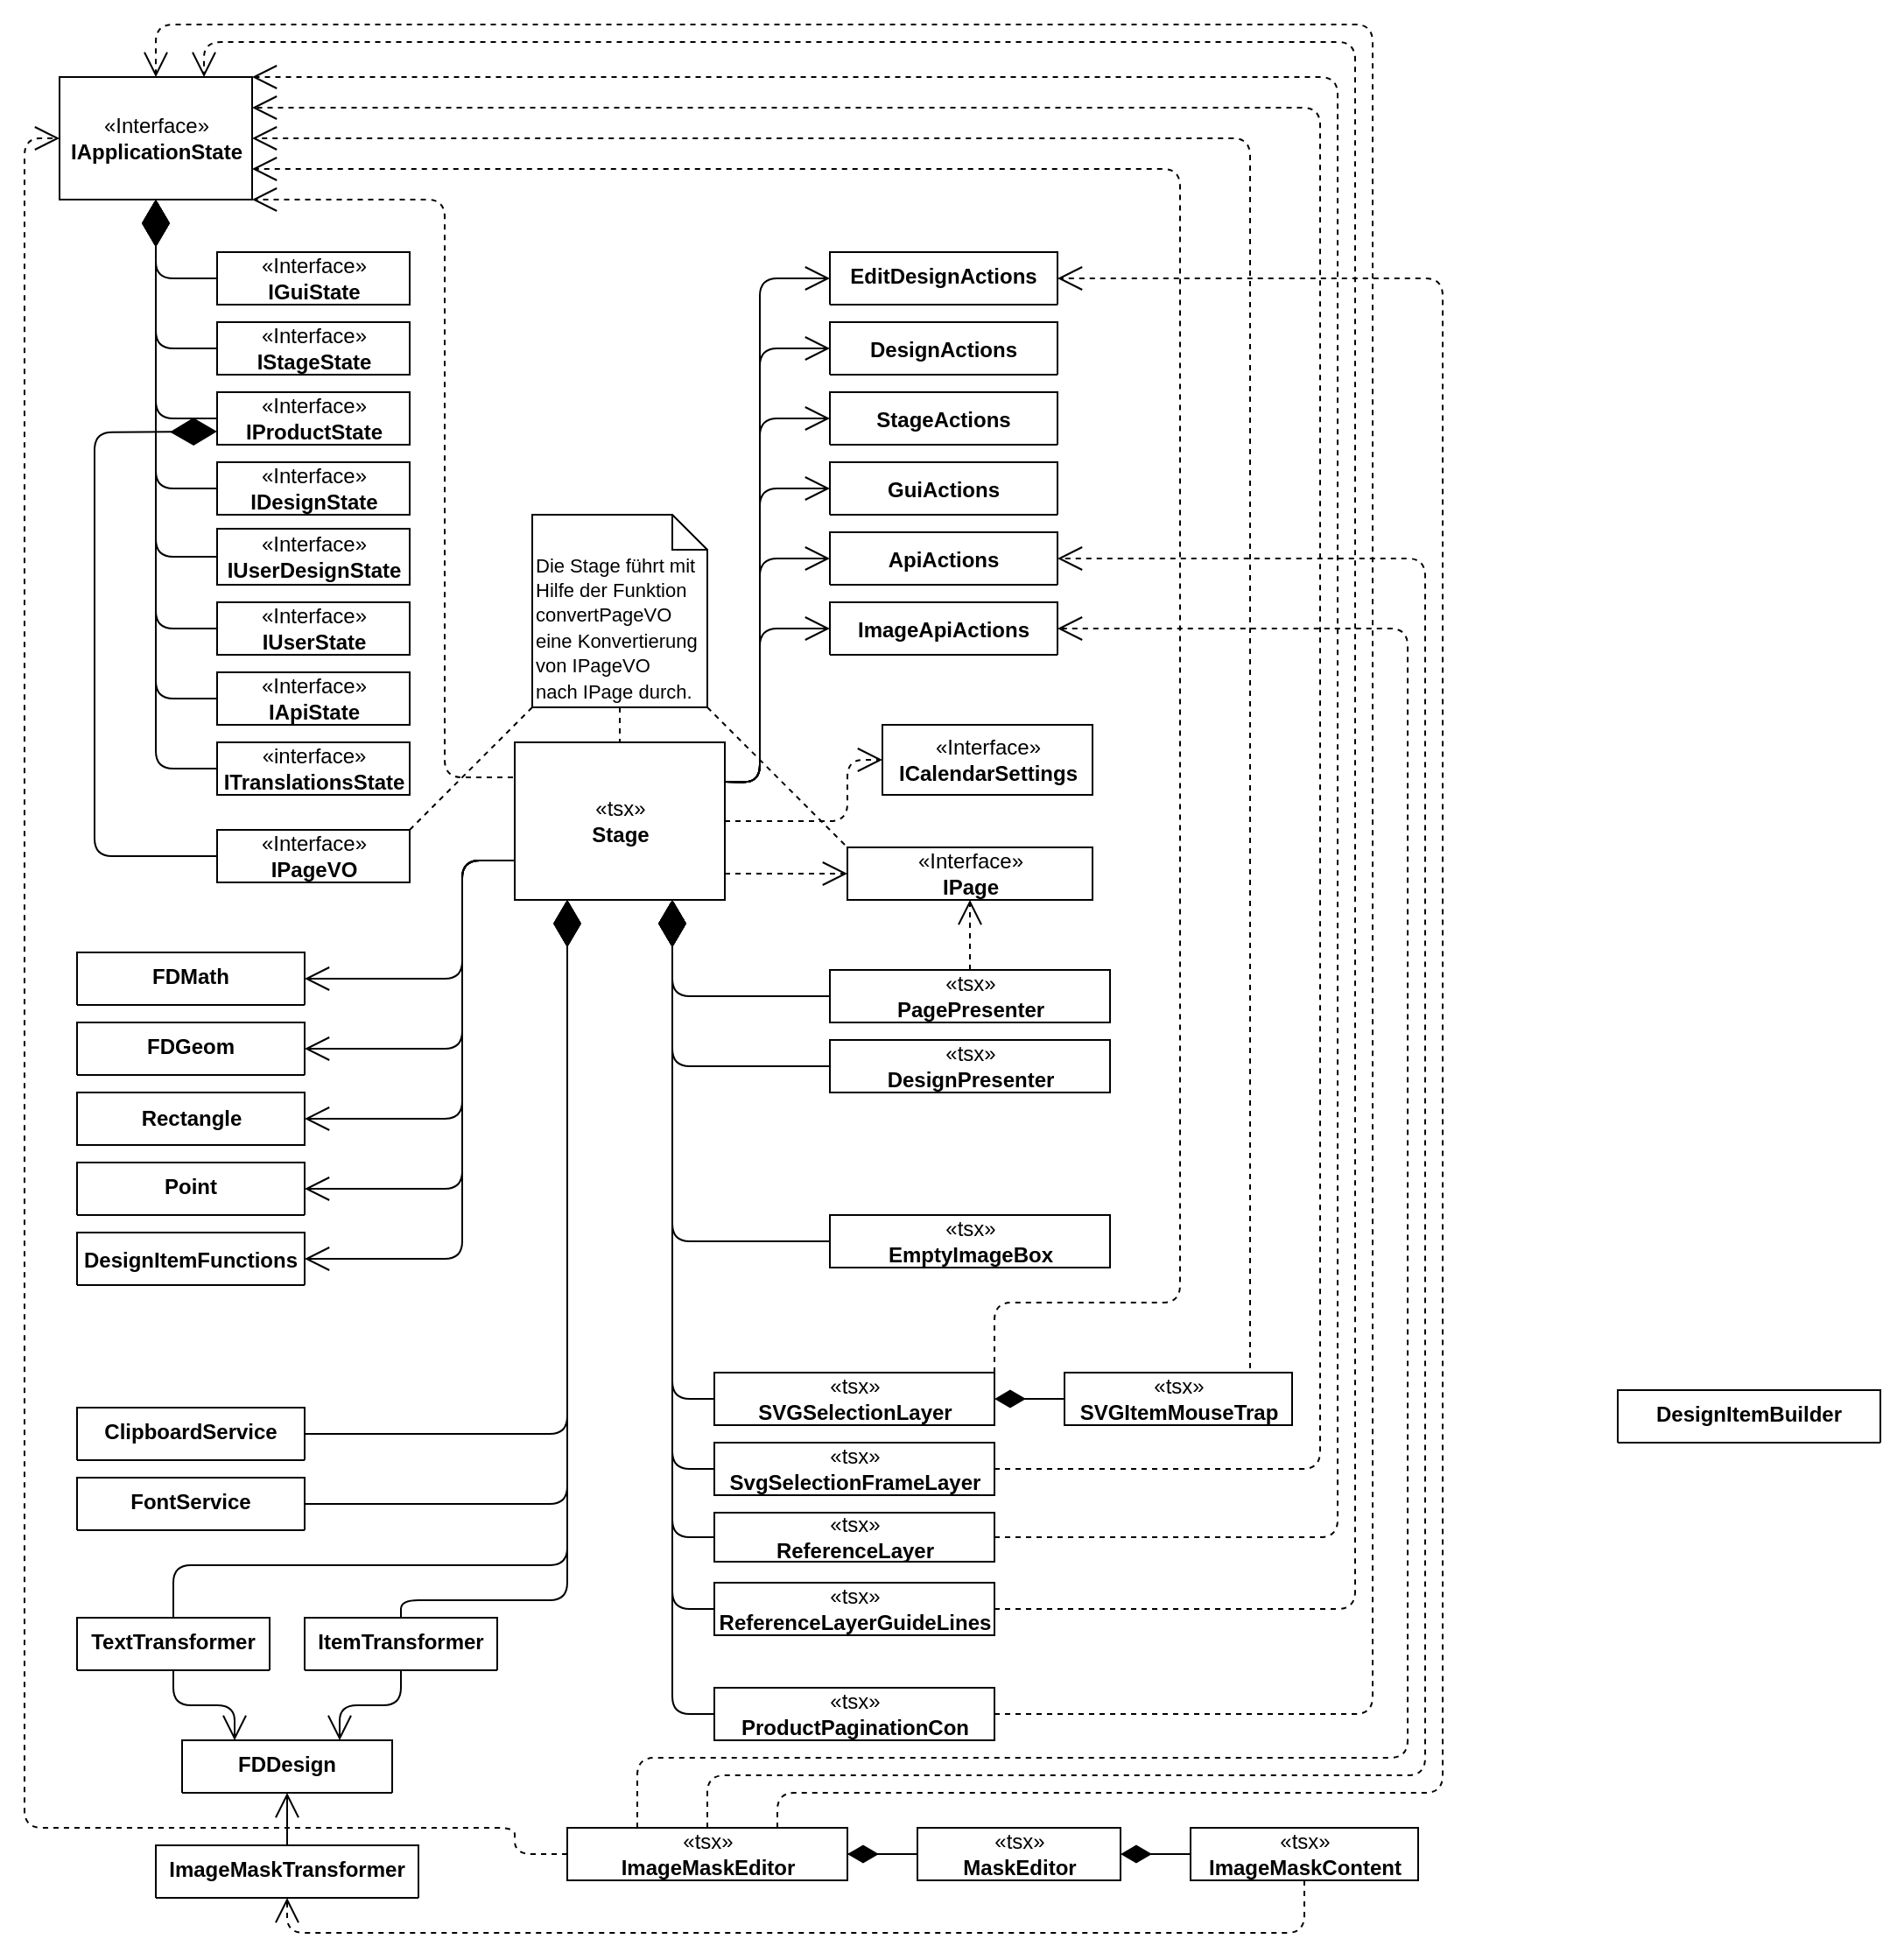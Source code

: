 <mxfile>
    <diagram id="sHHXUBpPKTP9ShhOn8tn" name="Page-1">
        <mxGraphModel dx="385" dy="505" grid="1" gridSize="10" guides="1" tooltips="1" connect="1" arrows="1" fold="1" page="1" pageScale="1" pageWidth="827" pageHeight="1169" math="0" shadow="0">
            <root>
                <mxCell id="0"/>
                <mxCell id="1" parent="0"/>
                <mxCell id="fCbyI0XBeLSICCpyAqF7-39" value="«tsx»&lt;br&gt;&lt;b&gt;Stage&lt;/b&gt;" style="html=1;" parent="1" vertex="1">
                    <mxGeometry x="300" y="480" width="120" height="90" as="geometry"/>
                </mxCell>
                <mxCell id="fCbyI0XBeLSICCpyAqF7-42" value="«tsx»&lt;br&gt;&lt;span style=&quot;font-weight: bold&quot;&gt;PagePresenter&lt;/span&gt;" style="html=1;" parent="1" vertex="1">
                    <mxGeometry x="480" y="610" width="160" height="30" as="geometry"/>
                </mxCell>
                <mxCell id="fCbyI0XBeLSICCpyAqF7-43" value="«tsx»&lt;br&gt;&lt;span style=&quot;font-weight: bold&quot;&gt;DesignPresenter&lt;/span&gt;" style="html=1;" parent="1" vertex="1">
                    <mxGeometry x="480" y="650" width="160" height="30" as="geometry"/>
                </mxCell>
                <mxCell id="fCbyI0XBeLSICCpyAqF7-44" value="«tsx»&lt;br&gt;&lt;span style=&quot;font-weight: bold&quot;&gt;ReferenceLayer&lt;/span&gt;" style="html=1;" parent="1" vertex="1">
                    <mxGeometry x="414" y="920" width="160" height="28" as="geometry"/>
                </mxCell>
                <mxCell id="fCbyI0XBeLSICCpyAqF7-45" value="«tsx»&lt;br&gt;&lt;span style=&quot;font-weight: bold&quot;&gt;SVGSelectionLayer&lt;/span&gt;" style="html=1;" parent="1" vertex="1">
                    <mxGeometry x="414" y="840" width="160" height="30" as="geometry"/>
                </mxCell>
                <mxCell id="fCbyI0XBeLSICCpyAqF7-46" value="«tsx»&lt;br&gt;&lt;span style=&quot;font-weight: bold&quot;&gt;ReferenceLayerGuideLines&lt;/span&gt;" style="html=1;" parent="1" vertex="1">
                    <mxGeometry x="414" y="960" width="160" height="30" as="geometry"/>
                </mxCell>
                <mxCell id="fCbyI0XBeLSICCpyAqF7-47" value="«tsx»&lt;br&gt;&lt;span style=&quot;font-weight: bold&quot;&gt;SvgSelectionFrameLayer&lt;/span&gt;" style="html=1;" parent="1" vertex="1">
                    <mxGeometry x="414" y="880" width="160" height="30" as="geometry"/>
                </mxCell>
                <mxCell id="fCbyI0XBeLSICCpyAqF7-49" value="«tsx»&lt;br&gt;&lt;b&gt;ProductPaginationCon&lt;/b&gt;" style="html=1;" parent="1" vertex="1">
                    <mxGeometry x="414" y="1020" width="160" height="30" as="geometry"/>
                </mxCell>
                <mxCell id="fCbyI0XBeLSICCpyAqF7-50" value="EditDesignActions" style="swimlane;fontStyle=1;align=center;verticalAlign=top;childLayout=stackLayout;horizontal=1;startSize=52;horizontalStack=0;resizeParent=1;resizeParentMax=0;resizeLast=0;collapsible=1;marginBottom=0;" parent="1" vertex="1">
                    <mxGeometry x="480" y="200" width="130" height="30" as="geometry"/>
                </mxCell>
                <mxCell id="fCbyI0XBeLSICCpyAqF7-54" value="DesignActions" style="swimlane;fontStyle=1;childLayout=stackLayout;horizontal=1;startSize=76;fillColor=none;horizontalStack=0;resizeParent=1;resizeParentMax=0;resizeLast=0;collapsible=1;marginBottom=0;" parent="1" vertex="1">
                    <mxGeometry x="480" y="240" width="130" height="30" as="geometry"/>
                </mxCell>
                <mxCell id="fCbyI0XBeLSICCpyAqF7-58" value="GuiActions" style="swimlane;fontStyle=1;childLayout=stackLayout;horizontal=1;startSize=52;fillColor=none;horizontalStack=0;resizeParent=1;resizeParentMax=0;resizeLast=0;collapsible=1;marginBottom=0;" parent="1" vertex="1">
                    <mxGeometry x="480" y="320" width="130" height="30" as="geometry"/>
                </mxCell>
                <mxCell id="fCbyI0XBeLSICCpyAqF7-62" value="StageActions" style="swimlane;fontStyle=1;childLayout=stackLayout;horizontal=1;startSize=52;fillColor=none;horizontalStack=0;resizeParent=1;resizeParentMax=0;resizeLast=0;collapsible=1;marginBottom=0;" parent="1" vertex="1">
                    <mxGeometry x="480" y="280" width="130" height="30" as="geometry"/>
                </mxCell>
                <mxCell id="fCbyI0XBeLSICCpyAqF7-66" value="ApiActions" style="swimlane;fontStyle=1;childLayout=stackLayout;horizontal=1;startSize=52;fillColor=none;horizontalStack=0;resizeParent=1;resizeParentMax=0;resizeLast=0;collapsible=1;marginBottom=0;" parent="1" vertex="1">
                    <mxGeometry x="480" y="360" width="130" height="30" as="geometry"/>
                </mxCell>
                <mxCell id="fCbyI0XBeLSICCpyAqF7-71" value="FontService" style="swimlane;fontStyle=1;align=center;verticalAlign=top;childLayout=stackLayout;horizontal=1;startSize=50;horizontalStack=0;resizeParent=1;resizeParentMax=0;resizeLast=0;collapsible=1;marginBottom=0;" parent="1" vertex="1">
                    <mxGeometry x="50" y="900" width="130" height="30" as="geometry"/>
                </mxCell>
                <mxCell id="fCbyI0XBeLSICCpyAqF7-79" value="DesignItemFunctions" style="swimlane;fontStyle=1;childLayout=stackLayout;horizontal=1;startSize=30;fillColor=none;horizontalStack=0;resizeParent=1;resizeParentMax=0;resizeLast=0;collapsible=1;marginBottom=0;" parent="1" vertex="1">
                    <mxGeometry x="50" y="760" width="130" height="30" as="geometry"/>
                </mxCell>
                <mxCell id="fCbyI0XBeLSICCpyAqF7-83" value="ItemTransformer" style="swimlane;fontStyle=1;align=center;verticalAlign=top;childLayout=stackLayout;horizontal=1;startSize=34;horizontalStack=0;resizeParent=1;resizeParentMax=0;resizeLast=0;collapsible=1;marginBottom=0;" parent="1" vertex="1">
                    <mxGeometry x="180" y="980" width="110" height="30" as="geometry"/>
                </mxCell>
                <mxCell id="fCbyI0XBeLSICCpyAqF7-87" value="TextTransformer" style="swimlane;fontStyle=1;align=center;verticalAlign=top;childLayout=stackLayout;horizontal=1;startSize=34;horizontalStack=0;resizeParent=1;resizeParentMax=0;resizeLast=0;collapsible=1;marginBottom=0;" parent="1" vertex="1">
                    <mxGeometry x="50" y="980" width="110" height="30" as="geometry"/>
                </mxCell>
                <mxCell id="fCbyI0XBeLSICCpyAqF7-92" value="FDDesign" style="swimlane;fontStyle=1;align=center;verticalAlign=top;childLayout=stackLayout;horizontal=1;startSize=34;horizontalStack=0;resizeParent=1;resizeParentMax=0;resizeLast=0;collapsible=1;marginBottom=0;" parent="1" vertex="1">
                    <mxGeometry x="110" y="1050" width="120" height="30" as="geometry"/>
                </mxCell>
                <mxCell id="fCbyI0XBeLSICCpyAqF7-100" value="FDGeom" style="swimlane;fontStyle=1;align=center;verticalAlign=top;childLayout=stackLayout;horizontal=1;startSize=50;horizontalStack=0;resizeParent=1;resizeParentMax=0;resizeLast=0;collapsible=1;marginBottom=0;" parent="1" vertex="1">
                    <mxGeometry x="50" y="640" width="130" height="30" as="geometry"/>
                </mxCell>
                <mxCell id="fCbyI0XBeLSICCpyAqF7-101" value="Point" style="swimlane;fontStyle=1;align=center;verticalAlign=top;childLayout=stackLayout;horizontal=1;startSize=50;horizontalStack=0;resizeParent=1;resizeParentMax=0;resizeLast=0;collapsible=1;marginBottom=0;" parent="1" vertex="1">
                    <mxGeometry x="50" y="720" width="130" height="30" as="geometry"/>
                </mxCell>
                <mxCell id="fCbyI0XBeLSICCpyAqF7-102" value="FDMath" style="swimlane;fontStyle=1;align=center;verticalAlign=top;childLayout=stackLayout;horizontal=1;startSize=50;horizontalStack=0;resizeParent=1;resizeParentMax=0;resizeLast=0;collapsible=1;marginBottom=0;" parent="1" vertex="1">
                    <mxGeometry x="50" y="600" width="130" height="30" as="geometry"/>
                </mxCell>
                <mxCell id="fCbyI0XBeLSICCpyAqF7-103" value="ClipboardService" style="swimlane;fontStyle=1;align=center;verticalAlign=top;childLayout=stackLayout;horizontal=1;startSize=50;horizontalStack=0;resizeParent=1;resizeParentMax=0;resizeLast=0;collapsible=1;marginBottom=0;" parent="1" vertex="1">
                    <mxGeometry x="50" y="860" width="130" height="30" as="geometry"/>
                </mxCell>
                <mxCell id="fCbyI0XBeLSICCpyAqF7-144" value="" style="endArrow=open;endFill=1;endSize=12;html=1;entryX=0;entryY=0.5;entryDx=0;entryDy=0;exitX=1;exitY=0.25;exitDx=0;exitDy=0;" parent="1" source="fCbyI0XBeLSICCpyAqF7-39" target="fCbyI0XBeLSICCpyAqF7-50" edge="1">
                    <mxGeometry width="160" relative="1" as="geometry">
                        <mxPoint x="400" y="490" as="sourcePoint"/>
                        <mxPoint x="460" y="270" as="targetPoint"/>
                        <Array as="points">
                            <mxPoint x="440" y="503"/>
                            <mxPoint x="440" y="215"/>
                        </Array>
                    </mxGeometry>
                </mxCell>
                <mxCell id="fCbyI0XBeLSICCpyAqF7-145" value="" style="endArrow=open;endFill=1;endSize=12;html=1;entryX=0;entryY=0.5;entryDx=0;entryDy=0;exitX=1;exitY=0.25;exitDx=0;exitDy=0;" parent="1" source="fCbyI0XBeLSICCpyAqF7-39" target="fCbyI0XBeLSICCpyAqF7-54" edge="1">
                    <mxGeometry width="160" relative="1" as="geometry">
                        <mxPoint x="450" y="640" as="sourcePoint"/>
                        <mxPoint x="610" y="640" as="targetPoint"/>
                        <Array as="points">
                            <mxPoint x="440" y="503"/>
                            <mxPoint x="440" y="255"/>
                        </Array>
                    </mxGeometry>
                </mxCell>
                <mxCell id="fCbyI0XBeLSICCpyAqF7-146" value="" style="endArrow=open;endFill=1;endSize=12;html=1;entryX=0;entryY=0.5;entryDx=0;entryDy=0;exitX=1;exitY=0.25;exitDx=0;exitDy=0;" parent="1" source="fCbyI0XBeLSICCpyAqF7-39" target="fCbyI0XBeLSICCpyAqF7-62" edge="1">
                    <mxGeometry width="160" relative="1" as="geometry">
                        <mxPoint x="280" y="610" as="sourcePoint"/>
                        <mxPoint x="440" y="610" as="targetPoint"/>
                        <Array as="points">
                            <mxPoint x="440" y="503"/>
                            <mxPoint x="440" y="295"/>
                        </Array>
                    </mxGeometry>
                </mxCell>
                <mxCell id="fCbyI0XBeLSICCpyAqF7-147" value="" style="endArrow=open;endFill=1;endSize=12;html=1;entryX=0;entryY=0.5;entryDx=0;entryDy=0;exitX=1;exitY=0.25;exitDx=0;exitDy=0;" parent="1" source="fCbyI0XBeLSICCpyAqF7-39" target="fCbyI0XBeLSICCpyAqF7-58" edge="1">
                    <mxGeometry width="160" relative="1" as="geometry">
                        <mxPoint x="400" y="500" as="sourcePoint"/>
                        <mxPoint x="500" y="600" as="targetPoint"/>
                        <Array as="points">
                            <mxPoint x="440" y="503"/>
                            <mxPoint x="440" y="335"/>
                        </Array>
                    </mxGeometry>
                </mxCell>
                <mxCell id="fCbyI0XBeLSICCpyAqF7-148" value="ImageApiActions" style="swimlane;fontStyle=1;childLayout=stackLayout;horizontal=1;startSize=52;fillColor=none;horizontalStack=0;resizeParent=1;resizeParentMax=0;resizeLast=0;collapsible=1;marginBottom=0;" parent="1" vertex="1">
                    <mxGeometry x="480" y="400" width="130" height="30" as="geometry"/>
                </mxCell>
                <mxCell id="fCbyI0XBeLSICCpyAqF7-149" value="" style="endArrow=open;endFill=1;endSize=12;html=1;entryX=0;entryY=0.5;entryDx=0;entryDy=0;exitX=1;exitY=0.25;exitDx=0;exitDy=0;" parent="1" source="fCbyI0XBeLSICCpyAqF7-39" target="fCbyI0XBeLSICCpyAqF7-66" edge="1">
                    <mxGeometry width="160" relative="1" as="geometry">
                        <mxPoint x="360" y="610" as="sourcePoint"/>
                        <mxPoint x="520" y="610" as="targetPoint"/>
                        <Array as="points">
                            <mxPoint x="440" y="503"/>
                            <mxPoint x="440" y="375"/>
                        </Array>
                    </mxGeometry>
                </mxCell>
                <mxCell id="fCbyI0XBeLSICCpyAqF7-150" value="" style="endArrow=open;endFill=1;endSize=12;html=1;entryX=0;entryY=0.5;entryDx=0;entryDy=0;exitX=1;exitY=0.25;exitDx=0;exitDy=0;" parent="1" source="fCbyI0XBeLSICCpyAqF7-39" target="fCbyI0XBeLSICCpyAqF7-148" edge="1">
                    <mxGeometry width="160" relative="1" as="geometry">
                        <mxPoint x="380" y="720" as="sourcePoint"/>
                        <mxPoint x="540" y="720" as="targetPoint"/>
                        <Array as="points">
                            <mxPoint x="440" y="503"/>
                            <mxPoint x="440" y="415"/>
                        </Array>
                    </mxGeometry>
                </mxCell>
                <mxCell id="fCbyI0XBeLSICCpyAqF7-151" value="" style="endArrow=diamondThin;endFill=1;endSize=24;html=1;entryX=0.75;entryY=1;entryDx=0;entryDy=0;exitX=0;exitY=0.5;exitDx=0;exitDy=0;" parent="1" source="fCbyI0XBeLSICCpyAqF7-42" target="fCbyI0XBeLSICCpyAqF7-39" edge="1">
                    <mxGeometry width="160" relative="1" as="geometry">
                        <mxPoint x="90" y="670" as="sourcePoint"/>
                        <mxPoint x="250" y="670" as="targetPoint"/>
                        <Array as="points">
                            <mxPoint x="390" y="625"/>
                        </Array>
                    </mxGeometry>
                </mxCell>
                <mxCell id="fCbyI0XBeLSICCpyAqF7-152" value="" style="endArrow=diamondThin;endFill=1;endSize=24;html=1;entryX=0.75;entryY=1;entryDx=0;entryDy=0;exitX=0;exitY=0.5;exitDx=0;exitDy=0;" parent="1" source="fCbyI0XBeLSICCpyAqF7-43" target="fCbyI0XBeLSICCpyAqF7-39" edge="1">
                    <mxGeometry width="160" relative="1" as="geometry">
                        <mxPoint x="220" y="660" as="sourcePoint"/>
                        <mxPoint x="380" y="660" as="targetPoint"/>
                        <Array as="points">
                            <mxPoint x="390" y="665"/>
                        </Array>
                    </mxGeometry>
                </mxCell>
                <mxCell id="fCbyI0XBeLSICCpyAqF7-153" value="" style="endArrow=diamondThin;endFill=1;endSize=24;html=1;entryX=0.75;entryY=1;entryDx=0;entryDy=0;exitX=0;exitY=0.5;exitDx=0;exitDy=0;" parent="1" source="fCbyI0XBeLSICCpyAqF7-45" target="fCbyI0XBeLSICCpyAqF7-39" edge="1">
                    <mxGeometry width="160" relative="1" as="geometry">
                        <mxPoint x="140" y="770" as="sourcePoint"/>
                        <mxPoint x="300" y="770" as="targetPoint"/>
                        <Array as="points">
                            <mxPoint x="390" y="855"/>
                        </Array>
                    </mxGeometry>
                </mxCell>
                <mxCell id="fCbyI0XBeLSICCpyAqF7-154" value="" style="endArrow=diamondThin;endFill=1;endSize=24;html=1;entryX=0.75;entryY=1;entryDx=0;entryDy=0;exitX=0;exitY=0.5;exitDx=0;exitDy=0;" parent="1" source="fCbyI0XBeLSICCpyAqF7-47" target="fCbyI0XBeLSICCpyAqF7-39" edge="1">
                    <mxGeometry width="160" relative="1" as="geometry">
                        <mxPoint x="180" y="800" as="sourcePoint"/>
                        <mxPoint x="340" y="800" as="targetPoint"/>
                        <Array as="points">
                            <mxPoint x="390" y="895"/>
                        </Array>
                    </mxGeometry>
                </mxCell>
                <mxCell id="fCbyI0XBeLSICCpyAqF7-155" value="" style="endArrow=diamondThin;endFill=1;endSize=24;html=1;entryX=0.75;entryY=1;entryDx=0;entryDy=0;exitX=0;exitY=0.5;exitDx=0;exitDy=0;" parent="1" source="fCbyI0XBeLSICCpyAqF7-44" target="fCbyI0XBeLSICCpyAqF7-39" edge="1">
                    <mxGeometry width="160" relative="1" as="geometry">
                        <mxPoint x="170" y="850" as="sourcePoint"/>
                        <mxPoint x="330" y="850" as="targetPoint"/>
                        <Array as="points">
                            <mxPoint x="390" y="934"/>
                        </Array>
                    </mxGeometry>
                </mxCell>
                <mxCell id="fCbyI0XBeLSICCpyAqF7-156" value="" style="endArrow=diamondThin;endFill=1;endSize=24;html=1;entryX=0.75;entryY=1;entryDx=0;entryDy=0;exitX=0;exitY=0.5;exitDx=0;exitDy=0;" parent="1" source="fCbyI0XBeLSICCpyAqF7-46" target="fCbyI0XBeLSICCpyAqF7-39" edge="1">
                    <mxGeometry width="160" relative="1" as="geometry">
                        <mxPoint x="170" y="770" as="sourcePoint"/>
                        <mxPoint x="330" y="770" as="targetPoint"/>
                        <Array as="points">
                            <mxPoint x="390" y="975"/>
                        </Array>
                    </mxGeometry>
                </mxCell>
                <mxCell id="fCbyI0XBeLSICCpyAqF7-157" value="" style="endArrow=diamondThin;endFill=1;endSize=24;html=1;entryX=0.75;entryY=1;entryDx=0;entryDy=0;exitX=0;exitY=0.5;exitDx=0;exitDy=0;" parent="1" source="fCbyI0XBeLSICCpyAqF7-49" target="fCbyI0XBeLSICCpyAqF7-39" edge="1">
                    <mxGeometry width="160" relative="1" as="geometry">
                        <mxPoint x="220" y="880" as="sourcePoint"/>
                        <mxPoint x="380" y="880" as="targetPoint"/>
                        <Array as="points">
                            <mxPoint x="390" y="1035"/>
                        </Array>
                    </mxGeometry>
                </mxCell>
                <mxCell id="fCbyI0XBeLSICCpyAqF7-160" value="«tsx»&lt;br&gt;&lt;b&gt;EmptyImageBox&lt;/b&gt;" style="html=1;" parent="1" vertex="1">
                    <mxGeometry x="480" y="750" width="160" height="30" as="geometry"/>
                </mxCell>
                <mxCell id="fCbyI0XBeLSICCpyAqF7-161" value="" style="endArrow=diamondThin;endFill=1;endSize=24;html=1;exitX=0;exitY=0.5;exitDx=0;exitDy=0;entryX=0.75;entryY=1;entryDx=0;entryDy=0;" parent="1" source="fCbyI0XBeLSICCpyAqF7-160" target="fCbyI0XBeLSICCpyAqF7-39" edge="1">
                    <mxGeometry width="160" relative="1" as="geometry">
                        <mxPoint x="10" y="1030" as="sourcePoint"/>
                        <mxPoint x="360" y="570" as="targetPoint"/>
                        <Array as="points">
                            <mxPoint x="390" y="765"/>
                        </Array>
                    </mxGeometry>
                </mxCell>
                <mxCell id="fCbyI0XBeLSICCpyAqF7-165" value="«Interface»&lt;br&gt;&lt;b&gt;IPageVO&lt;/b&gt;" style="html=1;" parent="1" vertex="1">
                    <mxGeometry x="130" y="530" width="110" height="30" as="geometry"/>
                </mxCell>
                <mxCell id="fCbyI0XBeLSICCpyAqF7-166" value="" style="endArrow=diamondThin;endFill=1;endSize=24;html=1;exitX=0;exitY=0.5;exitDx=0;exitDy=0;entryX=0;entryY=0.75;entryDx=0;entryDy=0;startSize=6;jumpSize=6;" parent="1" source="fCbyI0XBeLSICCpyAqF7-165" target="fCbyI0XBeLSICCpyAqF7-106" edge="1">
                    <mxGeometry width="160" relative="1" as="geometry">
                        <mxPoint x="-50" y="610" as="sourcePoint"/>
                        <mxPoint x="110" y="610" as="targetPoint"/>
                        <Array as="points">
                            <mxPoint x="60" y="545"/>
                            <mxPoint x="60" y="303"/>
                        </Array>
                    </mxGeometry>
                </mxCell>
                <mxCell id="fCbyI0XBeLSICCpyAqF7-169" value="" style="endArrow=open;endFill=1;endSize=12;html=1;dashed=1;edgeStyle=orthogonalEdgeStyle;entryX=1;entryY=1;entryDx=0;entryDy=0;" parent="1" target="fCbyI0XBeLSICCpyAqF7-36" edge="1">
                    <mxGeometry width="160" relative="1" as="geometry">
                        <mxPoint x="299" y="500" as="sourcePoint"/>
                        <mxPoint x="150" y="145" as="targetPoint"/>
                        <Array as="points">
                            <mxPoint x="260" y="500"/>
                            <mxPoint x="260" y="170"/>
                        </Array>
                    </mxGeometry>
                </mxCell>
                <mxCell id="fCbyI0XBeLSICCpyAqF7-170" value="«Interface»&lt;br&gt;&lt;b&gt;IPage&lt;/b&gt;" style="html=1;" parent="1" vertex="1">
                    <mxGeometry x="490" y="540" width="140" height="30" as="geometry"/>
                </mxCell>
                <mxCell id="fCbyI0XBeLSICCpyAqF7-171" value="" style="endArrow=open;endFill=1;endSize=12;html=1;entryX=0.5;entryY=1;entryDx=0;entryDy=0;exitX=0.5;exitY=0;exitDx=0;exitDy=0;dashed=1;" parent="1" source="fCbyI0XBeLSICCpyAqF7-42" target="fCbyI0XBeLSICCpyAqF7-170" edge="1">
                    <mxGeometry width="160" relative="1" as="geometry">
                        <mxPoint x="720" y="570" as="sourcePoint"/>
                        <mxPoint x="880" y="570" as="targetPoint"/>
                    </mxGeometry>
                </mxCell>
                <mxCell id="fCbyI0XBeLSICCpyAqF7-172" value="" style="endArrow=open;endSize=12;dashed=1;html=1;entryX=0;entryY=0.5;entryDx=0;entryDy=0;" parent="1" target="fCbyI0XBeLSICCpyAqF7-170" edge="1">
                    <mxGeometry width="160" relative="1" as="geometry">
                        <mxPoint x="420" y="555" as="sourcePoint"/>
                        <mxPoint x="240" y="700" as="targetPoint"/>
                    </mxGeometry>
                </mxCell>
                <mxCell id="fCbyI0XBeLSICCpyAqF7-173" value="&lt;font style=&quot;font-size: 11px&quot;&gt;Die Stage führt mit Hilfe der Funktion&lt;br&gt;convertPageVO eine Konvertierung von IPageVO nach&amp;nbsp;IPage durch.&lt;/font&gt;" style="shape=note;size=20;whiteSpace=wrap;html=1;align=left;verticalAlign=bottom;" parent="1" vertex="1">
                    <mxGeometry x="310" y="350" width="100" height="110" as="geometry"/>
                </mxCell>
                <mxCell id="fCbyI0XBeLSICCpyAqF7-175" value="" style="endArrow=none;html=1;dashed=1;startSize=6;endSize=24;entryX=0;entryY=1;entryDx=0;entryDy=0;entryPerimeter=0;exitX=1;exitY=0;exitDx=0;exitDy=0;" parent="1" source="fCbyI0XBeLSICCpyAqF7-165" target="fCbyI0XBeLSICCpyAqF7-173" edge="1">
                    <mxGeometry relative="1" as="geometry">
                        <mxPoint x="70" y="730" as="sourcePoint"/>
                        <mxPoint x="230" y="730" as="targetPoint"/>
                    </mxGeometry>
                </mxCell>
                <mxCell id="fCbyI0XBeLSICCpyAqF7-178" value="" style="endArrow=none;html=1;dashed=1;startSize=6;endSize=24;entryX=0;entryY=0;entryDx=0;entryDy=0;exitX=1;exitY=1;exitDx=0;exitDy=0;exitPerimeter=0;" parent="1" source="fCbyI0XBeLSICCpyAqF7-173" target="fCbyI0XBeLSICCpyAqF7-170" edge="1">
                    <mxGeometry relative="1" as="geometry">
                        <mxPoint x="222.5" y="550" as="sourcePoint"/>
                        <mxPoint x="320" y="470" as="targetPoint"/>
                    </mxGeometry>
                </mxCell>
                <mxCell id="fCbyI0XBeLSICCpyAqF7-179" value="" style="endArrow=none;html=1;dashed=1;startSize=6;endSize=24;exitX=0.5;exitY=1;exitDx=0;exitDy=0;exitPerimeter=0;" parent="1" source="fCbyI0XBeLSICCpyAqF7-173" target="fCbyI0XBeLSICCpyAqF7-39" edge="1">
                    <mxGeometry relative="1" as="geometry">
                        <mxPoint x="420" y="470" as="sourcePoint"/>
                        <mxPoint x="500" y="497.5" as="targetPoint"/>
                    </mxGeometry>
                </mxCell>
                <mxCell id="fCbyI0XBeLSICCpyAqF7-193" value="" style="endArrow=open;endFill=1;endSize=12;html=1;entryX=0.75;entryY=0;entryDx=0;entryDy=0;edgeStyle=orthogonalEdgeStyle;" parent="1" source="fCbyI0XBeLSICCpyAqF7-83" target="fCbyI0XBeLSICCpyAqF7-92" edge="1">
                    <mxGeometry width="160" relative="1" as="geometry">
                        <mxPoint x="110" y="1300" as="sourcePoint"/>
                        <mxPoint x="270" y="1300" as="targetPoint"/>
                    </mxGeometry>
                </mxCell>
                <mxCell id="fCbyI0XBeLSICCpyAqF7-194" value="" style="endArrow=open;endFill=1;endSize=12;html=1;entryX=0.25;entryY=0;entryDx=0;entryDy=0;edgeStyle=orthogonalEdgeStyle;exitX=0.5;exitY=1;exitDx=0;exitDy=0;" parent="1" source="fCbyI0XBeLSICCpyAqF7-87" target="fCbyI0XBeLSICCpyAqF7-92" edge="1">
                    <mxGeometry width="160" relative="1" as="geometry">
                        <mxPoint x="110" y="1120" as="sourcePoint"/>
                        <mxPoint x="220" y="1260" as="targetPoint"/>
                    </mxGeometry>
                </mxCell>
                <mxCell id="fCbyI0XBeLSICCpyAqF7-125" value="" style="group" parent="1" vertex="1" connectable="0">
                    <mxGeometry x="40" y="120" width="200" height="390" as="geometry"/>
                </mxCell>
                <mxCell id="fCbyI0XBeLSICCpyAqF7-36" value="«Interface»&lt;br&gt;&lt;b&gt;IApplicationState&lt;/b&gt;" style="html=1;" parent="fCbyI0XBeLSICCpyAqF7-125" vertex="1">
                    <mxGeometry y="-20" width="110" height="70" as="geometry"/>
                </mxCell>
                <mxCell id="fCbyI0XBeLSICCpyAqF7-104" value="«Interface»&lt;br&gt;&lt;b&gt;IGuiState&lt;/b&gt;" style="html=1;" parent="fCbyI0XBeLSICCpyAqF7-125" vertex="1">
                    <mxGeometry x="90" y="80" width="110" height="30" as="geometry"/>
                </mxCell>
                <mxCell id="fCbyI0XBeLSICCpyAqF7-105" value="«Interface»&lt;br&gt;&lt;b&gt;IStageState&lt;/b&gt;" style="html=1;" parent="fCbyI0XBeLSICCpyAqF7-125" vertex="1">
                    <mxGeometry x="90" y="120" width="110" height="30" as="geometry"/>
                </mxCell>
                <mxCell id="fCbyI0XBeLSICCpyAqF7-106" value="«Interface»&lt;br&gt;&lt;b&gt;IProductState&lt;/b&gt;" style="html=1;" parent="fCbyI0XBeLSICCpyAqF7-125" vertex="1">
                    <mxGeometry x="90" y="160" width="110" height="30" as="geometry"/>
                </mxCell>
                <mxCell id="fCbyI0XBeLSICCpyAqF7-107" value="«Interface»&lt;br&gt;&lt;b&gt;IDesignState&lt;/b&gt;" style="html=1;" parent="fCbyI0XBeLSICCpyAqF7-125" vertex="1">
                    <mxGeometry x="90" y="200" width="110" height="30" as="geometry"/>
                </mxCell>
                <mxCell id="fCbyI0XBeLSICCpyAqF7-108" value="«Interface»&lt;br&gt;&lt;b&gt;IApiState&lt;/b&gt;" style="html=1;" parent="fCbyI0XBeLSICCpyAqF7-125" vertex="1">
                    <mxGeometry x="90" y="320" width="110" height="30" as="geometry"/>
                </mxCell>
                <mxCell id="fCbyI0XBeLSICCpyAqF7-109" value="«interface»&lt;br&gt;&lt;b&gt;ITranslationsState&lt;/b&gt;" style="html=1;" parent="fCbyI0XBeLSICCpyAqF7-125" vertex="1">
                    <mxGeometry x="90" y="360" width="110" height="30" as="geometry"/>
                </mxCell>
                <mxCell id="fCbyI0XBeLSICCpyAqF7-114" value="«Interface»&lt;br&gt;&lt;b&gt;IUserState&lt;/b&gt;" style="html=1;" parent="fCbyI0XBeLSICCpyAqF7-125" vertex="1">
                    <mxGeometry x="90" y="280" width="110" height="30" as="geometry"/>
                </mxCell>
                <mxCell id="fCbyI0XBeLSICCpyAqF7-115" value="«Interface»&lt;br&gt;&lt;b&gt;IUserDesignState&lt;/b&gt;" style="html=1;" parent="fCbyI0XBeLSICCpyAqF7-125" vertex="1">
                    <mxGeometry x="90" y="238" width="110" height="32" as="geometry"/>
                </mxCell>
                <mxCell id="fCbyI0XBeLSICCpyAqF7-116" value="" style="endArrow=diamondThin;endFill=1;endSize=24;html=1;entryX=0.5;entryY=1;entryDx=0;entryDy=0;exitX=0;exitY=0.5;exitDx=0;exitDy=0;jumpSize=6;" parent="fCbyI0XBeLSICCpyAqF7-125" source="fCbyI0XBeLSICCpyAqF7-104" target="fCbyI0XBeLSICCpyAqF7-36" edge="1">
                    <mxGeometry width="160" relative="1" as="geometry">
                        <mxPoint x="-80" y="250" as="sourcePoint"/>
                        <mxPoint x="80" y="250" as="targetPoint"/>
                        <Array as="points">
                            <mxPoint x="55" y="95"/>
                        </Array>
                    </mxGeometry>
                </mxCell>
                <mxCell id="fCbyI0XBeLSICCpyAqF7-118" value="" style="endArrow=diamondThin;endFill=1;endSize=24;html=1;entryX=0.5;entryY=1;entryDx=0;entryDy=0;exitX=0;exitY=0.5;exitDx=0;exitDy=0;" parent="fCbyI0XBeLSICCpyAqF7-125" source="fCbyI0XBeLSICCpyAqF7-105" target="fCbyI0XBeLSICCpyAqF7-36" edge="1">
                    <mxGeometry width="160" relative="1" as="geometry">
                        <mxPoint x="-100" y="300" as="sourcePoint"/>
                        <mxPoint x="60" y="300" as="targetPoint"/>
                        <Array as="points">
                            <mxPoint x="55" y="135"/>
                        </Array>
                    </mxGeometry>
                </mxCell>
                <mxCell id="fCbyI0XBeLSICCpyAqF7-119" value="" style="endArrow=diamondThin;endFill=1;endSize=24;html=1;entryX=0.5;entryY=1;entryDx=0;entryDy=0;exitX=0;exitY=0.5;exitDx=0;exitDy=0;" parent="fCbyI0XBeLSICCpyAqF7-125" source="fCbyI0XBeLSICCpyAqF7-106" target="fCbyI0XBeLSICCpyAqF7-36" edge="1">
                    <mxGeometry width="160" relative="1" as="geometry">
                        <mxPoint x="-90" y="320" as="sourcePoint"/>
                        <mxPoint x="70" y="320" as="targetPoint"/>
                        <Array as="points">
                            <mxPoint x="55" y="175"/>
                        </Array>
                    </mxGeometry>
                </mxCell>
                <mxCell id="fCbyI0XBeLSICCpyAqF7-120" value="" style="endArrow=diamondThin;endFill=1;endSize=24;html=1;entryX=0.5;entryY=1;entryDx=0;entryDy=0;exitX=0;exitY=0.5;exitDx=0;exitDy=0;" parent="fCbyI0XBeLSICCpyAqF7-125" source="fCbyI0XBeLSICCpyAqF7-107" target="fCbyI0XBeLSICCpyAqF7-36" edge="1">
                    <mxGeometry width="160" relative="1" as="geometry">
                        <mxPoint x="10" y="560" as="sourcePoint"/>
                        <mxPoint x="170" y="560" as="targetPoint"/>
                        <Array as="points">
                            <mxPoint x="55" y="215"/>
                        </Array>
                    </mxGeometry>
                </mxCell>
                <mxCell id="fCbyI0XBeLSICCpyAqF7-121" value="" style="endArrow=diamondThin;endFill=1;endSize=24;html=1;entryX=0.5;entryY=1;entryDx=0;entryDy=0;exitX=0;exitY=0.5;exitDx=0;exitDy=0;" parent="fCbyI0XBeLSICCpyAqF7-125" source="fCbyI0XBeLSICCpyAqF7-115" target="fCbyI0XBeLSICCpyAqF7-36" edge="1">
                    <mxGeometry width="160" relative="1" as="geometry">
                        <mxPoint x="100" y="510" as="sourcePoint"/>
                        <mxPoint x="260" y="510" as="targetPoint"/>
                        <Array as="points">
                            <mxPoint x="55" y="254"/>
                        </Array>
                    </mxGeometry>
                </mxCell>
                <mxCell id="fCbyI0XBeLSICCpyAqF7-122" value="" style="endArrow=diamondThin;endFill=1;endSize=24;html=1;exitX=0;exitY=0.5;exitDx=0;exitDy=0;" parent="fCbyI0XBeLSICCpyAqF7-125" source="fCbyI0XBeLSICCpyAqF7-114" target="fCbyI0XBeLSICCpyAqF7-36" edge="1">
                    <mxGeometry width="160" relative="1" as="geometry">
                        <mxPoint x="20" y="520" as="sourcePoint"/>
                        <mxPoint x="180" y="520" as="targetPoint"/>
                        <Array as="points">
                            <mxPoint x="55" y="295"/>
                        </Array>
                    </mxGeometry>
                </mxCell>
                <mxCell id="fCbyI0XBeLSICCpyAqF7-123" value="" style="endArrow=diamondThin;endFill=1;endSize=24;html=1;entryX=0.5;entryY=1;entryDx=0;entryDy=0;exitX=0;exitY=0.5;exitDx=0;exitDy=0;" parent="fCbyI0XBeLSICCpyAqF7-125" source="fCbyI0XBeLSICCpyAqF7-108" target="fCbyI0XBeLSICCpyAqF7-36" edge="1">
                    <mxGeometry width="160" relative="1" as="geometry">
                        <mxPoint x="60" y="510" as="sourcePoint"/>
                        <mxPoint x="220" y="510" as="targetPoint"/>
                        <Array as="points">
                            <mxPoint x="55" y="335"/>
                        </Array>
                    </mxGeometry>
                </mxCell>
                <mxCell id="fCbyI0XBeLSICCpyAqF7-124" value="" style="endArrow=diamondThin;endFill=1;endSize=24;html=1;entryX=0.5;entryY=1;entryDx=0;entryDy=0;exitX=0;exitY=0.5;exitDx=0;exitDy=0;" parent="fCbyI0XBeLSICCpyAqF7-125" source="fCbyI0XBeLSICCpyAqF7-109" target="fCbyI0XBeLSICCpyAqF7-36" edge="1">
                    <mxGeometry width="160" relative="1" as="geometry">
                        <mxPoint x="30" y="410" as="sourcePoint"/>
                        <mxPoint x="270" y="530" as="targetPoint"/>
                        <Array as="points">
                            <mxPoint x="55" y="375"/>
                        </Array>
                    </mxGeometry>
                </mxCell>
                <mxCell id="fCbyI0XBeLSICCpyAqF7-197" value="" style="endArrow=diamondThin;endFill=1;endSize=24;html=1;entryX=0.25;entryY=1;entryDx=0;entryDy=0;exitX=1;exitY=0.5;exitDx=0;exitDy=0;" parent="1" source="fCbyI0XBeLSICCpyAqF7-103" target="fCbyI0XBeLSICCpyAqF7-39" edge="1">
                    <mxGeometry width="160" relative="1" as="geometry">
                        <mxPoint x="190" y="640" as="sourcePoint"/>
                        <mxPoint x="350" y="640" as="targetPoint"/>
                        <Array as="points">
                            <mxPoint x="330" y="875"/>
                        </Array>
                    </mxGeometry>
                </mxCell>
                <mxCell id="4" value="" style="endArrow=open;endFill=1;endSize=12;html=1;entryX=1;entryY=0.5;entryDx=0;entryDy=0;edgeStyle=orthogonalEdgeStyle;exitX=0;exitY=0.75;exitDx=0;exitDy=0;" parent="1" source="fCbyI0XBeLSICCpyAqF7-39" target="fCbyI0XBeLSICCpyAqF7-101" edge="1">
                    <mxGeometry width="160" relative="1" as="geometry">
                        <mxPoint x="290" y="600" as="sourcePoint"/>
                        <mxPoint x="350" y="720" as="targetPoint"/>
                        <Array as="points">
                            <mxPoint x="270" y="548"/>
                            <mxPoint x="270" y="735"/>
                        </Array>
                    </mxGeometry>
                </mxCell>
                <mxCell id="5" value="" style="endArrow=diamondThin;endFill=1;endSize=24;html=1;entryX=0.25;entryY=1;entryDx=0;entryDy=0;exitX=0.5;exitY=0;exitDx=0;exitDy=0;edgeStyle=orthogonalEdgeStyle;" parent="1" source="fCbyI0XBeLSICCpyAqF7-83" target="fCbyI0XBeLSICCpyAqF7-39" edge="1">
                    <mxGeometry width="160" relative="1" as="geometry">
                        <mxPoint x="160" y="940" as="sourcePoint"/>
                        <mxPoint x="320" y="940" as="targetPoint"/>
                        <Array as="points">
                            <mxPoint x="235" y="970"/>
                            <mxPoint x="330" y="970"/>
                        </Array>
                    </mxGeometry>
                </mxCell>
                <mxCell id="6" value="" style="endArrow=diamondThin;endFill=1;endSize=24;html=1;entryX=0.25;entryY=1;entryDx=0;entryDy=0;exitX=0.5;exitY=0;exitDx=0;exitDy=0;edgeStyle=orthogonalEdgeStyle;" parent="1" source="fCbyI0XBeLSICCpyAqF7-87" target="fCbyI0XBeLSICCpyAqF7-39" edge="1">
                    <mxGeometry width="160" relative="1" as="geometry">
                        <mxPoint x="80" y="900" as="sourcePoint"/>
                        <mxPoint x="240" y="900" as="targetPoint"/>
                        <Array as="points">
                            <mxPoint x="105" y="950"/>
                            <mxPoint x="330" y="950"/>
                        </Array>
                    </mxGeometry>
                </mxCell>
                <mxCell id="7" value="" style="endArrow=open;endFill=1;endSize=12;html=1;entryX=1;entryY=0.5;entryDx=0;entryDy=0;exitX=0;exitY=0.75;exitDx=0;exitDy=0;edgeStyle=orthogonalEdgeStyle;" parent="1" source="fCbyI0XBeLSICCpyAqF7-39" target="fCbyI0XBeLSICCpyAqF7-79" edge="1">
                    <mxGeometry width="160" relative="1" as="geometry">
                        <mxPoint x="200" y="780" as="sourcePoint"/>
                        <mxPoint x="360" y="780" as="targetPoint"/>
                        <Array as="points">
                            <mxPoint x="270" y="548"/>
                            <mxPoint x="270" y="775"/>
                        </Array>
                    </mxGeometry>
                </mxCell>
                <mxCell id="8" value="" style="endArrow=diamondThin;endFill=1;endSize=24;html=1;exitX=1;exitY=0.5;exitDx=0;exitDy=0;entryX=0.25;entryY=1;entryDx=0;entryDy=0;" parent="1" source="fCbyI0XBeLSICCpyAqF7-71" target="fCbyI0XBeLSICCpyAqF7-39" edge="1">
                    <mxGeometry width="160" relative="1" as="geometry">
                        <mxPoint x="230" y="860" as="sourcePoint"/>
                        <mxPoint x="390" y="860" as="targetPoint"/>
                        <Array as="points">
                            <mxPoint x="330" y="915"/>
                        </Array>
                    </mxGeometry>
                </mxCell>
                <mxCell id="9" value="" style="endArrow=open;endFill=1;endSize=12;html=1;entryX=1;entryY=0.5;entryDx=0;entryDy=0;exitX=0;exitY=0.75;exitDx=0;exitDy=0;edgeStyle=orthogonalEdgeStyle;" parent="1" source="fCbyI0XBeLSICCpyAqF7-39" target="fCbyI0XBeLSICCpyAqF7-100" edge="1">
                    <mxGeometry width="160" relative="1" as="geometry">
                        <mxPoint x="790" y="660" as="sourcePoint"/>
                        <mxPoint x="950" y="660" as="targetPoint"/>
                        <Array as="points">
                            <mxPoint x="270" y="548"/>
                            <mxPoint x="270" y="655"/>
                        </Array>
                    </mxGeometry>
                </mxCell>
                <mxCell id="10" value="" style="endArrow=open;endFill=1;endSize=12;html=1;entryX=1;entryY=0.5;entryDx=0;entryDy=0;exitX=0;exitY=0.75;exitDx=0;exitDy=0;edgeStyle=orthogonalEdgeStyle;" parent="1" source="fCbyI0XBeLSICCpyAqF7-39" target="fCbyI0XBeLSICCpyAqF7-102" edge="1">
                    <mxGeometry width="160" relative="1" as="geometry">
                        <mxPoint x="210" y="690" as="sourcePoint"/>
                        <mxPoint x="370" y="690" as="targetPoint"/>
                        <Array as="points">
                            <mxPoint x="270" y="548"/>
                            <mxPoint x="270" y="615"/>
                        </Array>
                    </mxGeometry>
                </mxCell>
                <mxCell id="11" value="«Interface»&lt;br&gt;&lt;b&gt;ICalendarSettings&lt;/b&gt;" style="html=1;" parent="1" vertex="1">
                    <mxGeometry x="510" y="470" width="120" height="40" as="geometry"/>
                </mxCell>
                <mxCell id="12" value="&lt;b&gt;Rectangle&lt;/b&gt;" style="html=1;" parent="1" vertex="1">
                    <mxGeometry x="50" y="680" width="130" height="30" as="geometry"/>
                </mxCell>
                <mxCell id="13" value="" style="endArrow=open;endFill=1;endSize=12;html=1;exitX=0;exitY=0.75;exitDx=0;exitDy=0;entryX=1;entryY=0.5;entryDx=0;entryDy=0;edgeStyle=orthogonalEdgeStyle;" parent="1" source="fCbyI0XBeLSICCpyAqF7-39" target="12" edge="1">
                    <mxGeometry width="160" relative="1" as="geometry">
                        <mxPoint x="220" y="810" as="sourcePoint"/>
                        <mxPoint x="380" y="810" as="targetPoint"/>
                        <Array as="points">
                            <mxPoint x="270" y="548"/>
                            <mxPoint x="270" y="695"/>
                        </Array>
                    </mxGeometry>
                </mxCell>
                <mxCell id="16" value="" style="endArrow=open;endFill=1;endSize=12;html=1;exitX=1;exitY=0.5;exitDx=0;exitDy=0;entryX=0;entryY=0.5;entryDx=0;entryDy=0;dashed=1;edgeStyle=orthogonalEdgeStyle;" parent="1" source="fCbyI0XBeLSICCpyAqF7-39" target="11" edge="1">
                    <mxGeometry width="160" relative="1" as="geometry">
                        <mxPoint x="660" y="560" as="sourcePoint"/>
                        <mxPoint x="820" y="560" as="targetPoint"/>
                        <Array as="points">
                            <mxPoint x="490" y="525"/>
                            <mxPoint x="490" y="490"/>
                        </Array>
                    </mxGeometry>
                </mxCell>
                <mxCell id="18" style="edgeStyle=orthogonalEdgeStyle;rounded=0;orthogonalLoop=1;jettySize=auto;html=1;exitX=0;exitY=0.5;exitDx=0;exitDy=0;entryX=1;entryY=0.5;entryDx=0;entryDy=0;endArrow=diamondThin;endFill=1;strokeWidth=1;endSize=15;startSize=12;" parent="1" source="17" target="fCbyI0XBeLSICCpyAqF7-45" edge="1">
                    <mxGeometry relative="1" as="geometry"/>
                </mxCell>
                <mxCell id="17" value="«tsx»&lt;br&gt;&lt;span style=&quot;font-weight: bold&quot;&gt;SVGItemMouseTrap&lt;/span&gt;" style="html=1;" parent="1" vertex="1">
                    <mxGeometry x="614" y="840" width="130" height="30" as="geometry"/>
                </mxCell>
                <mxCell id="19" value="" style="endArrow=open;endFill=1;endSize=12;html=1;dashed=1;entryX=1;entryY=0.75;entryDx=0;entryDy=0;edgeStyle=orthogonalEdgeStyle;exitX=1;exitY=0;exitDx=0;exitDy=0;" parent="1" source="fCbyI0XBeLSICCpyAqF7-45" target="fCbyI0XBeLSICCpyAqF7-36" edge="1">
                    <mxGeometry width="160" relative="1" as="geometry">
                        <mxPoint x="309" y="510" as="sourcePoint"/>
                        <mxPoint x="160" y="155" as="targetPoint"/>
                        <Array as="points">
                            <mxPoint x="574" y="800"/>
                            <mxPoint x="680" y="800"/>
                            <mxPoint x="680" y="152"/>
                        </Array>
                    </mxGeometry>
                </mxCell>
                <mxCell id="20" value="" style="endArrow=open;endFill=1;endSize=12;html=1;dashed=1;edgeStyle=orthogonalEdgeStyle;entryX=1;entryY=0.5;entryDx=0;entryDy=0;" parent="1" target="fCbyI0XBeLSICCpyAqF7-36" edge="1">
                    <mxGeometry width="160" relative="1" as="geometry">
                        <mxPoint x="720" y="837.5" as="sourcePoint"/>
                        <mxPoint x="150" y="142.5" as="targetPoint"/>
                        <Array as="points">
                            <mxPoint x="720" y="135"/>
                        </Array>
                    </mxGeometry>
                </mxCell>
                <mxCell id="21" value="" style="endArrow=open;endFill=1;endSize=12;html=1;dashed=1;edgeStyle=orthogonalEdgeStyle;entryX=1;entryY=0.25;entryDx=0;entryDy=0;exitX=1;exitY=0.5;exitDx=0;exitDy=0;" parent="1" source="fCbyI0XBeLSICCpyAqF7-47" target="fCbyI0XBeLSICCpyAqF7-36" edge="1">
                    <mxGeometry width="160" relative="1" as="geometry">
                        <mxPoint x="730" y="847.5" as="sourcePoint"/>
                        <mxPoint x="160" y="145" as="targetPoint"/>
                        <Array as="points">
                            <mxPoint x="760" y="895"/>
                            <mxPoint x="760" y="118"/>
                        </Array>
                    </mxGeometry>
                </mxCell>
                <mxCell id="22" value="" style="endArrow=open;endFill=1;endSize=12;html=1;dashed=1;edgeStyle=orthogonalEdgeStyle;entryX=1;entryY=0;entryDx=0;entryDy=0;exitX=1;exitY=0.5;exitDx=0;exitDy=0;" parent="1" source="fCbyI0XBeLSICCpyAqF7-44" target="fCbyI0XBeLSICCpyAqF7-36" edge="1">
                    <mxGeometry width="160" relative="1" as="geometry">
                        <mxPoint x="584" y="905" as="sourcePoint"/>
                        <mxPoint x="160" y="127.5" as="targetPoint"/>
                        <Array as="points">
                            <mxPoint x="770" y="934"/>
                            <mxPoint x="770" y="100"/>
                        </Array>
                    </mxGeometry>
                </mxCell>
                <mxCell id="23" value="" style="endArrow=open;endFill=1;endSize=12;html=1;dashed=1;edgeStyle=orthogonalEdgeStyle;exitX=1;exitY=0.5;exitDx=0;exitDy=0;entryX=0.75;entryY=0;entryDx=0;entryDy=0;" parent="1" source="fCbyI0XBeLSICCpyAqF7-46" target="fCbyI0XBeLSICCpyAqF7-36" edge="1">
                    <mxGeometry width="160" relative="1" as="geometry">
                        <mxPoint x="584" y="944" as="sourcePoint"/>
                        <mxPoint x="150" y="110" as="targetPoint"/>
                        <Array as="points">
                            <mxPoint x="780" y="975"/>
                            <mxPoint x="780" y="80"/>
                            <mxPoint x="122" y="80"/>
                        </Array>
                    </mxGeometry>
                </mxCell>
                <mxCell id="24" value="" style="endArrow=open;endFill=1;endSize=12;html=1;dashed=1;edgeStyle=orthogonalEdgeStyle;exitX=1;exitY=0.5;exitDx=0;exitDy=0;entryX=0.5;entryY=0;entryDx=0;entryDy=0;" parent="1" source="fCbyI0XBeLSICCpyAqF7-49" target="fCbyI0XBeLSICCpyAqF7-36" edge="1">
                    <mxGeometry width="160" relative="1" as="geometry">
                        <mxPoint x="584" y="985" as="sourcePoint"/>
                        <mxPoint x="132.5" y="110" as="targetPoint"/>
                        <Array as="points">
                            <mxPoint x="790" y="1035"/>
                            <mxPoint x="790" y="70"/>
                            <mxPoint x="95" y="70"/>
                        </Array>
                    </mxGeometry>
                </mxCell>
                <mxCell id="27" value="ImageMaskTransformer" style="swimlane;fontStyle=1;align=center;verticalAlign=top;childLayout=stackLayout;horizontal=1;startSize=34;horizontalStack=0;resizeParent=1;resizeParentMax=0;resizeLast=0;collapsible=1;marginBottom=0;" parent="1" vertex="1">
                    <mxGeometry x="95" y="1110" width="150" height="30" as="geometry"/>
                </mxCell>
                <mxCell id="28" value="DesignItemBuilder" style="swimlane;fontStyle=1;align=center;verticalAlign=top;childLayout=stackLayout;horizontal=1;startSize=34;horizontalStack=0;resizeParent=1;resizeParentMax=0;resizeLast=0;collapsible=1;marginBottom=0;" parent="1" vertex="1">
                    <mxGeometry x="930" y="850" width="150" height="30" as="geometry"/>
                </mxCell>
                <mxCell id="29" value="«tsx»&lt;br&gt;&lt;span style=&quot;font-weight: bold&quot;&gt;ImageMaskEditor&lt;/span&gt;" style="html=1;" parent="1" vertex="1">
                    <mxGeometry x="330" y="1100" width="160" height="30" as="geometry"/>
                </mxCell>
                <mxCell id="47" value="" style="edgeStyle=orthogonalEdgeStyle;rounded=0;orthogonalLoop=1;jettySize=auto;html=1;dashed=1;" parent="1" source="31" target="29" edge="1">
                    <mxGeometry relative="1" as="geometry"/>
                </mxCell>
                <mxCell id="31" value="«tsx»&lt;br&gt;&lt;span&gt;&lt;b&gt;MaskEditor&lt;/b&gt;&lt;/span&gt;" style="html=1;fontStyle=0" parent="1" vertex="1">
                    <mxGeometry x="530" y="1100" width="116" height="30" as="geometry"/>
                </mxCell>
                <mxCell id="32" style="edgeStyle=orthogonalEdgeStyle;rounded=0;orthogonalLoop=1;jettySize=auto;html=1;exitX=0;exitY=0.5;exitDx=0;exitDy=0;endArrow=diamondThin;endFill=1;strokeWidth=1;endSize=15;startSize=12;" parent="1" source="31" edge="1">
                    <mxGeometry relative="1" as="geometry">
                        <mxPoint x="530" y="1114.5" as="sourcePoint"/>
                        <mxPoint x="490" y="1115" as="targetPoint"/>
                    </mxGeometry>
                </mxCell>
                <mxCell id="34" value="" style="endArrow=open;endSize=12;dashed=1;html=1;exitX=0.25;exitY=0;exitDx=0;exitDy=0;entryX=1;entryY=0.5;entryDx=0;entryDy=0;edgeStyle=orthogonalEdgeStyle;" parent="1" source="29" target="fCbyI0XBeLSICCpyAqF7-148" edge="1">
                    <mxGeometry width="160" relative="1" as="geometry">
                        <mxPoint x="810" y="1140" as="sourcePoint"/>
                        <mxPoint x="970" y="1140" as="targetPoint"/>
                        <Array as="points">
                            <mxPoint x="370" y="1060"/>
                            <mxPoint x="810" y="1060"/>
                            <mxPoint x="810" y="415"/>
                        </Array>
                    </mxGeometry>
                </mxCell>
                <mxCell id="36" value="" style="endArrow=open;endFill=1;endSize=12;html=1;entryX=0.5;entryY=1;entryDx=0;entryDy=0;exitX=0.5;exitY=0;exitDx=0;exitDy=0;" parent="1" source="27" target="fCbyI0XBeLSICCpyAqF7-92" edge="1">
                    <mxGeometry width="160" relative="1" as="geometry">
                        <mxPoint x="210" y="1100" as="sourcePoint"/>
                        <mxPoint x="370" y="1100" as="targetPoint"/>
                    </mxGeometry>
                </mxCell>
                <mxCell id="39" value="" style="endArrow=open;endSize=12;dashed=1;html=1;exitX=0.5;exitY=0;exitDx=0;exitDy=0;entryX=1;entryY=0.5;entryDx=0;entryDy=0;edgeStyle=orthogonalEdgeStyle;" parent="1" source="29" target="fCbyI0XBeLSICCpyAqF7-66" edge="1">
                    <mxGeometry width="160" relative="1" as="geometry">
                        <mxPoint x="740" y="1155" as="sourcePoint"/>
                        <mxPoint x="620" y="425" as="targetPoint"/>
                        <Array as="points">
                            <mxPoint x="410" y="1070"/>
                            <mxPoint x="820" y="1070"/>
                            <mxPoint x="820" y="375"/>
                        </Array>
                    </mxGeometry>
                </mxCell>
                <mxCell id="40" value="«tsx»&lt;br&gt;&lt;span&gt;&lt;b&gt;ImageMaskContent&lt;/b&gt;&lt;/span&gt;" style="html=1;fontStyle=0" parent="1" vertex="1">
                    <mxGeometry x="686" y="1100" width="130" height="30" as="geometry"/>
                </mxCell>
                <mxCell id="43" style="edgeStyle=orthogonalEdgeStyle;rounded=0;orthogonalLoop=1;jettySize=auto;html=1;exitX=0;exitY=0.5;exitDx=0;exitDy=0;endArrow=diamondThin;endFill=1;strokeWidth=1;endSize=15;startSize=12;" parent="1" source="40" edge="1">
                    <mxGeometry relative="1" as="geometry">
                        <mxPoint x="540" y="1125" as="sourcePoint"/>
                        <mxPoint x="646" y="1115" as="targetPoint"/>
                    </mxGeometry>
                </mxCell>
                <mxCell id="44" value="" style="endArrow=open;endSize=12;dashed=1;html=1;entryX=0.5;entryY=1;entryDx=0;entryDy=0;exitX=0.5;exitY=1;exitDx=0;exitDy=0;edgeStyle=orthogonalEdgeStyle;" parent="1" source="40" target="27" edge="1">
                    <mxGeometry width="160" relative="1" as="geometry">
                        <mxPoint x="490" y="1210" as="sourcePoint"/>
                        <mxPoint x="650" y="1210" as="targetPoint"/>
                        <Array as="points">
                            <mxPoint x="751" y="1160"/>
                            <mxPoint x="170" y="1160"/>
                        </Array>
                    </mxGeometry>
                </mxCell>
                <mxCell id="45" value="" style="endArrow=open;endSize=12;dashed=1;html=1;entryX=1;entryY=0.5;entryDx=0;entryDy=0;edgeStyle=orthogonalEdgeStyle;exitX=0.75;exitY=0;exitDx=0;exitDy=0;" parent="1" source="29" target="fCbyI0XBeLSICCpyAqF7-50" edge="1">
                    <mxGeometry width="160" relative="1" as="geometry">
                        <mxPoint x="544" y="1090" as="sourcePoint"/>
                        <mxPoint x="620" y="385" as="targetPoint"/>
                        <Array as="points">
                            <mxPoint x="450" y="1080"/>
                            <mxPoint x="830" y="1080"/>
                            <mxPoint x="830" y="215"/>
                        </Array>
                    </mxGeometry>
                </mxCell>
                <mxCell id="46" value="" style="endArrow=open;endFill=1;endSize=12;html=1;entryX=0;entryY=0.5;entryDx=0;entryDy=0;exitX=0;exitY=0.5;exitDx=0;exitDy=0;edgeStyle=orthogonalEdgeStyle;dashed=1;" parent="1" source="29" target="fCbyI0XBeLSICCpyAqF7-36" edge="1">
                    <mxGeometry width="160" relative="1" as="geometry">
                        <mxPoint x="80" y="1240" as="sourcePoint"/>
                        <mxPoint x="-30" y="700" as="targetPoint"/>
                        <Array as="points">
                            <mxPoint x="300" y="1115"/>
                            <mxPoint x="300" y="1100"/>
                            <mxPoint x="20" y="1100"/>
                            <mxPoint x="20" y="135"/>
                        </Array>
                    </mxGeometry>
                </mxCell>
            </root>
        </mxGraphModel>
    </diagram>
    <diagram id="mQD9gneDK7hNQnM5C6Zn" name="Redux">
        &#xa;
        <mxGraphModel dx="1102" dy="1834" grid="1" gridSize="10" guides="1" tooltips="1" connect="1" arrows="1" fold="1" page="1" pageScale="1" pageWidth="827" pageHeight="1169" math="0" shadow="0">
            &#xa;
            <root>
                &#xa;
                <mxCell id="N4uuRLu0G1UMH5klOPD_-0"/>
                &#xa;
                <mxCell id="N4uuRLu0G1UMH5klOPD_-1" parent="N4uuRLu0G1UMH5klOPD_-0"/>
                &#xa;
                <mxCell id="WoVTtRGhtPc_oc3oQMmw-186" value="" style="rounded=1;whiteSpace=wrap;html=1;fillColor=#f5f5f5;strokeColor=#666666;fontColor=#333333;" parent="N4uuRLu0G1UMH5klOPD_-1" vertex="1">
                    &#xa;
                    <mxGeometry x="450" y="-19.75" width="570" height="429.75" as="geometry"/>
                    &#xa;
                </mxCell>
                &#xa;
                <mxCell id="ddq-qR3JA2q1nJe0Bm6e-4" value="" style="rounded=1;whiteSpace=wrap;html=1;dashed=1;fillColor=none;" vertex="1" parent="N4uuRLu0G1UMH5klOPD_-1">
                    &#xa;
                    <mxGeometry x="756" y="0.25" width="244" height="399.75" as="geometry"/>
                    &#xa;
                </mxCell>
                &#xa;
                <mxCell id="WoVTtRGhtPc_oc3oQMmw-187" value="" style="rounded=1;whiteSpace=wrap;html=1;strokeColor=#666666;fontColor=#333333;fillColor=#E6E6E6;" parent="N4uuRLu0G1UMH5klOPD_-1" vertex="1">
                    &#xa;
                    <mxGeometry x="490" y="20" width="170" height="340" as="geometry"/>
                    &#xa;
                </mxCell>
                &#xa;
                <mxCell id="WoVTtRGhtPc_oc3oQMmw-154" value="" style="endArrow=open;endFill=1;endSize=10;html=1;exitX=0;exitY=0.5;exitDx=0;exitDy=0;entryX=1;entryY=0.5;entryDx=0;entryDy=0;edgeStyle=orthogonalEdgeStyle;" parent="N4uuRLu0G1UMH5klOPD_-1" source="WoVTtRGhtPc_oc3oQMmw-43" target="WoVTtRGhtPc_oc3oQMmw-143" edge="1">
                    &#xa;
                    <mxGeometry width="160" relative="1" as="geometry">
                        &#xa;
                        <mxPoint x="620" y="420" as="sourcePoint"/>
                        &#xa;
                        <mxPoint x="780" y="420" as="targetPoint"/>
                        &#xa;
                        <Array as="points">
                            &#xa;
                            <mxPoint x="670" y="95"/>
                            &#xa;
                            <mxPoint x="670" y="94"/>
                            &#xa;
                        </Array>
                        &#xa;
                    </mxGeometry>
                    &#xa;
                </mxCell>
                &#xa;
                <mxCell id="WoVTtRGhtPc_oc3oQMmw-185" value="" style="rounded=1;whiteSpace=wrap;html=1;fillColor=#f5f5f5;strokeColor=#666666;fontColor=#333333;" parent="N4uuRLu0G1UMH5klOPD_-1" vertex="1">
                    &#xa;
                    <mxGeometry x="220" y="-19.75" width="210" height="379.75" as="geometry"/>
                    &#xa;
                </mxCell>
                &#xa;
                <mxCell id="WoVTtRGhtPc_oc3oQMmw-184" value="" style="rounded=1;whiteSpace=wrap;html=1;fillColor=#f5f5f5;strokeColor=#666666;fontColor=#333333;" parent="N4uuRLu0G1UMH5klOPD_-1" vertex="1">
                    &#xa;
                    <mxGeometry x="10" y="-20" width="190" height="379.75" as="geometry"/>
                    &#xa;
                </mxCell>
                &#xa;
                <mxCell id="WoVTtRGhtPc_oc3oQMmw-40" value="EditDesignActions.ts" style="swimlane;fontStyle=0;align=center;verticalAlign=top;childLayout=stackLayout;horizontal=1;startSize=52;horizontalStack=0;resizeParent=1;resizeParentMax=0;resizeLast=0;collapsible=1;marginBottom=0;" parent="N4uuRLu0G1UMH5klOPD_-1" vertex="1">
                    &#xa;
                    <mxGeometry x="790.0" y="129.5" width="130" height="30" as="geometry"/>
                    &#xa;
                </mxCell>
                &#xa;
                <mxCell id="WoVTtRGhtPc_oc3oQMmw-41" value="DesignActions.ts" style="swimlane;fontStyle=0;childLayout=stackLayout;horizontal=1;startSize=76;horizontalStack=0;resizeParent=1;resizeParentMax=0;resizeLast=0;collapsible=1;marginBottom=0;" parent="N4uuRLu0G1UMH5klOPD_-1" vertex="1">
                    &#xa;
                    <mxGeometry x="790.0" y="169.5" width="130" height="30" as="geometry"/>
                    &#xa;
                </mxCell>
                &#xa;
                <mxCell id="WoVTtRGhtPc_oc3oQMmw-42" value="GuiActions.ts" style="swimlane;fontStyle=0;childLayout=stackLayout;horizontal=1;startSize=52;horizontalStack=0;resizeParent=1;resizeParentMax=0;resizeLast=0;collapsible=1;marginBottom=0;" parent="N4uuRLu0G1UMH5klOPD_-1" vertex="1">
                    &#xa;
                    <mxGeometry x="790.0" y="40" width="130" height="30" as="geometry"/>
                    &#xa;
                </mxCell>
                &#xa;
                <mxCell id="WoVTtRGhtPc_oc3oQMmw-43" value="StageActions.ts" style="swimlane;fontStyle=0;childLayout=stackLayout;horizontal=1;startSize=52;horizontalStack=0;resizeParent=1;resizeParentMax=0;resizeLast=0;collapsible=1;marginBottom=0;" parent="N4uuRLu0G1UMH5klOPD_-1" vertex="1">
                    &#xa;
                    <mxGeometry x="790.0" y="80" width="130" height="30" as="geometry"/>
                    &#xa;
                </mxCell>
                &#xa;
                <mxCell id="WoVTtRGhtPc_oc3oQMmw-44" value="ApiActions.ts" style="swimlane;fontStyle=0;childLayout=stackLayout;horizontal=1;startSize=52;horizontalStack=0;resizeParent=1;resizeParentMax=0;resizeLast=0;collapsible=1;marginBottom=0;" parent="N4uuRLu0G1UMH5klOPD_-1" vertex="1">
                    &#xa;
                    <mxGeometry x="790.0" y="259.75" width="130" height="30" as="geometry"/>
                    &#xa;
                </mxCell>
                &#xa;
                <mxCell id="WoVTtRGhtPc_oc3oQMmw-45" value="ImageApiActions.ts" style="swimlane;fontStyle=0;childLayout=stackLayout;horizontal=1;startSize=52;horizontalStack=0;resizeParent=1;resizeParentMax=0;resizeLast=0;collapsible=1;marginBottom=0;" parent="N4uuRLu0G1UMH5klOPD_-1" vertex="1">
                    &#xa;
                    <mxGeometry x="790.0" y="300" width="130" height="30" as="geometry"/>
                    &#xa;
                </mxCell>
                &#xa;
                <mxCell id="WoVTtRGhtPc_oc3oQMmw-48" value="" style="endArrow=open;endFill=1;endSize=10;html=1;exitX=1;exitY=0.75;exitDx=0;exitDy=0;edgeStyle=orthogonalEdgeStyle;fontStyle=0;entryX=1;entryY=0.75;entryDx=0;entryDy=0;fillColor=#d5e8d4;strokeColor=#82b366;" parent="N4uuRLu0G1UMH5klOPD_-1" source="WoVTtRGhtPc_oc3oQMmw-45" target="WoVTtRGhtPc_oc3oQMmw-43" edge="1">
                    &#xa;
                    <mxGeometry width="160" relative="1" as="geometry">
                        &#xa;
                        <mxPoint x="1030" y="399.5" as="sourcePoint"/>
                        &#xa;
                        <mxPoint x="940" y="103" as="targetPoint"/>
                        &#xa;
                        <Array as="points">
                            &#xa;
                            <mxPoint x="960" y="322.75"/>
                            &#xa;
                            <mxPoint x="960" y="102.75"/>
                            &#xa;
                            <mxPoint x="920" y="102.75"/>
                            &#xa;
                        </Array>
                        &#xa;
                    </mxGeometry>
                    &#xa;
                </mxCell>
                &#xa;
                <mxCell id="WoVTtRGhtPc_oc3oQMmw-49" value="" style="endArrow=open;endFill=1;endSize=10;html=1;exitX=1;exitY=0.75;exitDx=0;exitDy=0;edgeStyle=orthogonalEdgeStyle;fontStyle=0;entryX=1;entryY=0.5;entryDx=0;entryDy=0;fillColor=#d5e8d4;strokeColor=#82b366;" parent="N4uuRLu0G1UMH5klOPD_-1" source="WoVTtRGhtPc_oc3oQMmw-45" target="WoVTtRGhtPc_oc3oQMmw-40" edge="1">
                    &#xa;
                    <mxGeometry width="160" relative="1" as="geometry">
                        &#xa;
                        <mxPoint x="780.0" y="509.5" as="sourcePoint"/>
                        &#xa;
                        <mxPoint x="950" y="150" as="targetPoint"/>
                        &#xa;
                        <Array as="points">
                            &#xa;
                            <mxPoint x="960" y="322.75"/>
                            &#xa;
                            <mxPoint x="960" y="144.75"/>
                            &#xa;
                        </Array>
                        &#xa;
                    </mxGeometry>
                    &#xa;
                </mxCell>
                &#xa;
                <mxCell id="WoVTtRGhtPc_oc3oQMmw-50" value="" style="endArrow=open;endFill=1;endSize=10;html=1;exitX=1;exitY=0.75;exitDx=0;exitDy=0;edgeStyle=orthogonalEdgeStyle;entryX=1;entryY=0.25;entryDx=0;entryDy=0;fontStyle=0;fillColor=#d5e8d4;strokeColor=#82b366;" parent="N4uuRLu0G1UMH5klOPD_-1" source="WoVTtRGhtPc_oc3oQMmw-45" target="WoVTtRGhtPc_oc3oQMmw-42" edge="1">
                    &#xa;
                    <mxGeometry width="160" relative="1" as="geometry">
                        &#xa;
                        <mxPoint x="1030" y="459.5" as="sourcePoint"/>
                        &#xa;
                        <mxPoint x="920.0" y="259.5" as="targetPoint"/>
                        &#xa;
                        <Array as="points">
                            &#xa;
                            <mxPoint x="960" y="322.75"/>
                            &#xa;
                            <mxPoint x="960" y="47.75"/>
                            &#xa;
                        </Array>
                        &#xa;
                    </mxGeometry>
                    &#xa;
                </mxCell>
                &#xa;
                <mxCell id="WoVTtRGhtPc_oc3oQMmw-51" value="" style="endArrow=open;endFill=1;endSize=10;html=1;exitX=1;exitY=0.75;exitDx=0;exitDy=0;entryX=1;entryY=0.25;entryDx=0;entryDy=0;edgeStyle=orthogonalEdgeStyle;fontStyle=0;fillColor=#d5e8d4;strokeColor=#82b366;" parent="N4uuRLu0G1UMH5klOPD_-1" source="WoVTtRGhtPc_oc3oQMmw-44" target="WoVTtRGhtPc_oc3oQMmw-45" edge="1">
                    &#xa;
                    <mxGeometry width="160" relative="1" as="geometry">
                        &#xa;
                        <mxPoint x="960.0" y="419.5" as="sourcePoint"/>
                        &#xa;
                        <mxPoint x="1120" y="419.5" as="targetPoint"/>
                        &#xa;
                        <Array as="points">
                            &#xa;
                            <mxPoint x="940" y="281.75"/>
                            &#xa;
                            <mxPoint x="940" y="307.75"/>
                            &#xa;
                            <mxPoint x="920" y="307.75"/>
                            &#xa;
                        </Array>
                        &#xa;
                    </mxGeometry>
                    &#xa;
                </mxCell>
                &#xa;
                <mxCell id="WoVTtRGhtPc_oc3oQMmw-52" value="UserDesignActions.ts" style="swimlane;fontStyle=0;childLayout=stackLayout;horizontal=1;startSize=52;horizontalStack=0;resizeParent=1;resizeParentMax=0;resizeLast=0;collapsible=1;marginBottom=0;" parent="N4uuRLu0G1UMH5klOPD_-1" vertex="1">
                    &#xa;
                    <mxGeometry x="790.0" y="210" width="130" height="30" as="geometry"/>
                    &#xa;
                </mxCell>
                &#xa;
                <mxCell id="WoVTtRGhtPc_oc3oQMmw-53" value="" style="endArrow=open;endFill=1;endSize=12;html=1;exitX=1;exitY=0.75;exitDx=0;exitDy=0;edgeStyle=orthogonalEdgeStyle;fontStyle=0;entryX=1;entryY=0.75;entryDx=0;entryDy=0;fillColor=#d5e8d4;strokeColor=#82b366;" parent="N4uuRLu0G1UMH5klOPD_-1" source="WoVTtRGhtPc_oc3oQMmw-44" target="WoVTtRGhtPc_oc3oQMmw-52" edge="1">
                    &#xa;
                    <mxGeometry width="160" relative="1" as="geometry">
                        &#xa;
                        <mxPoint x="990" y="469.5" as="sourcePoint"/>
                        &#xa;
                        <mxPoint x="940" y="250" as="targetPoint"/>
                        &#xa;
                        <Array as="points">
                            &#xa;
                            <mxPoint x="940" y="281.75"/>
                            &#xa;
                            <mxPoint x="940" y="232.75"/>
                            &#xa;
                            <mxPoint x="920" y="232.75"/>
                            &#xa;
                        </Array>
                        &#xa;
                    </mxGeometry>
                    &#xa;
                </mxCell>
                &#xa;
                <mxCell id="WoVTtRGhtPc_oc3oQMmw-54" value="" style="endArrow=open;endFill=1;endSize=10;html=1;exitX=1;exitY=0.25;exitDx=0;exitDy=0;entryX=1;entryY=0.5;entryDx=0;entryDy=0;edgeStyle=orthogonalEdgeStyle;fontStyle=0;fillColor=#d5e8d4;strokeColor=#82b366;" parent="N4uuRLu0G1UMH5klOPD_-1" source="WoVTtRGhtPc_oc3oQMmw-52" target="WoVTtRGhtPc_oc3oQMmw-42" edge="1">
                    &#xa;
                    <mxGeometry width="160" relative="1" as="geometry">
                        &#xa;
                        <mxPoint x="930.0" y="354.5" as="sourcePoint"/>
                        &#xa;
                        <mxPoint x="930.0" y="274.5" as="targetPoint"/>
                        &#xa;
                        <Array as="points">
                            &#xa;
                            <mxPoint x="980" y="217.75"/>
                            &#xa;
                            <mxPoint x="980" y="54.75"/>
                            &#xa;
                        </Array>
                        &#xa;
                    </mxGeometry>
                    &#xa;
                </mxCell>
                &#xa;
                <mxCell id="WoVTtRGhtPc_oc3oQMmw-56" value="" style="endArrow=open;endFill=1;endSize=10;html=1;entryX=1;entryY=0.25;entryDx=0;entryDy=0;exitX=1;exitY=0.75;exitDx=0;exitDy=0;edgeStyle=orthogonalEdgeStyle;fontStyle=0;fillColor=#d5e8d4;strokeColor=#82b366;" parent="N4uuRLu0G1UMH5klOPD_-1" source="WoVTtRGhtPc_oc3oQMmw-41" target="WoVTtRGhtPc_oc3oQMmw-44" edge="1">
                    &#xa;
                    <mxGeometry width="160" relative="1" as="geometry">
                        &#xa;
                        <mxPoint x="1120" y="349.5" as="sourcePoint"/>
                        &#xa;
                        <mxPoint x="1280" y="349.5" as="targetPoint"/>
                        &#xa;
                        <Array as="points">
                            &#xa;
                            <mxPoint x="950" y="191.75"/>
                            &#xa;
                            <mxPoint x="950" y="266.75"/>
                            &#xa;
                        </Array>
                        &#xa;
                    </mxGeometry>
                    &#xa;
                </mxCell>
                &#xa;
                <mxCell id="WoVTtRGhtPc_oc3oQMmw-57" value="" style="endArrow=open;endFill=1;endSize=10;html=1;edgeStyle=orthogonalEdgeStyle;exitX=0;exitY=0.25;exitDx=0;exitDy=0;fontStyle=0;entryX=0;entryY=0.25;entryDx=0;entryDy=0;fillColor=#d5e8d4;strokeColor=#82b366;" parent="N4uuRLu0G1UMH5klOPD_-1" source="WoVTtRGhtPc_oc3oQMmw-42" target="WoVTtRGhtPc_oc3oQMmw-43" edge="1">
                    &#xa;
                    <mxGeometry width="160" relative="1" as="geometry">
                        &#xa;
                        <mxPoint x="630.0" y="319.75" as="sourcePoint"/>
                        &#xa;
                        <mxPoint x="760" y="80.25" as="targetPoint"/>
                        &#xa;
                        <Array as="points">
                            &#xa;
                            <mxPoint x="720" y="48.25"/>
                            &#xa;
                            <mxPoint x="720" y="88.25"/>
                            &#xa;
                        </Array>
                        &#xa;
                    </mxGeometry>
                    &#xa;
                </mxCell>
                &#xa;
                <mxCell id="WoVTtRGhtPc_oc3oQMmw-58" value="" style="endArrow=open;endFill=1;endSize=10;html=1;entryX=0;entryY=0.25;entryDx=0;entryDy=0;exitX=0;exitY=0.25;exitDx=0;exitDy=0;edgeStyle=orthogonalEdgeStyle;fontStyle=0;fillColor=#d5e8d4;strokeColor=#82b366;" parent="N4uuRLu0G1UMH5klOPD_-1" source="WoVTtRGhtPc_oc3oQMmw-42" target="WoVTtRGhtPc_oc3oQMmw-44" edge="1">
                    &#xa;
                    <mxGeometry width="160" relative="1" as="geometry">
                        &#xa;
                        <mxPoint x="660.0" y="329.75" as="sourcePoint"/>
                        &#xa;
                        <mxPoint x="820.0" y="329.75" as="targetPoint"/>
                        &#xa;
                        <Array as="points">
                            &#xa;
                            <mxPoint x="720" y="48.25"/>
                            &#xa;
                            <mxPoint x="720" y="267.25"/>
                            &#xa;
                        </Array>
                        &#xa;
                    </mxGeometry>
                    &#xa;
                </mxCell>
                &#xa;
                <mxCell id="WoVTtRGhtPc_oc3oQMmw-59" value="" style="endArrow=open;endFill=1;endSize=10;html=1;entryX=0;entryY=0.25;entryDx=0;entryDy=0;exitX=0;exitY=0.25;exitDx=0;exitDy=0;edgeStyle=orthogonalEdgeStyle;fontStyle=0;fillColor=#d5e8d4;strokeColor=#82b366;" parent="N4uuRLu0G1UMH5klOPD_-1" source="WoVTtRGhtPc_oc3oQMmw-42" target="WoVTtRGhtPc_oc3oQMmw-52" edge="1">
                    &#xa;
                    <mxGeometry width="160" relative="1" as="geometry">
                        &#xa;
                        <mxPoint x="810.0" y="282.25" as="sourcePoint"/>
                        &#xa;
                        <mxPoint x="810.0" y="307.25" as="targetPoint"/>
                        &#xa;
                        <Array as="points">
                            &#xa;
                            <mxPoint x="720" y="48.25"/>
                            &#xa;
                            <mxPoint x="720" y="218.25"/>
                            &#xa;
                        </Array>
                        &#xa;
                    </mxGeometry>
                    &#xa;
                </mxCell>
                &#xa;
                <mxCell id="WoVTtRGhtPc_oc3oQMmw-60" value="ProductApiActions.ts" style="swimlane;fontStyle=0;childLayout=stackLayout;horizontal=1;startSize=52;horizontalStack=0;resizeParent=1;resizeParentMax=0;resizeLast=0;collapsible=1;marginBottom=0;" parent="N4uuRLu0G1UMH5klOPD_-1" vertex="1">
                    &#xa;
                    <mxGeometry x="790.0" y="350" width="130" height="30" as="geometry"/>
                    &#xa;
                </mxCell>
                &#xa;
                <mxCell id="WoVTtRGhtPc_oc3oQMmw-61" value="" style="endArrow=open;endFill=1;endSize=10;html=1;entryX=0;entryY=0.25;entryDx=0;entryDy=0;edgeStyle=orthogonalEdgeStyle;exitX=0;exitY=0.25;exitDx=0;exitDy=0;fontStyle=0;fillColor=#d5e8d4;strokeColor=#82b366;" parent="N4uuRLu0G1UMH5klOPD_-1" source="WoVTtRGhtPc_oc3oQMmw-42" target="WoVTtRGhtPc_oc3oQMmw-60" edge="1">
                    &#xa;
                    <mxGeometry width="160" relative="1" as="geometry">
                        &#xa;
                        <mxPoint x="630.0" y="429.75" as="sourcePoint"/>
                        &#xa;
                        <mxPoint x="790.0" y="429.75" as="targetPoint"/>
                        &#xa;
                        <Array as="points">
                            &#xa;
                            <mxPoint x="720" y="47"/>
                            &#xa;
                            <mxPoint x="720" y="357"/>
                            &#xa;
                        </Array>
                        &#xa;
                    </mxGeometry>
                    &#xa;
                </mxCell>
                &#xa;
                <mxCell id="WoVTtRGhtPc_oc3oQMmw-62" value="" style="endArrow=open;endFill=1;endSize=10;html=1;exitX=0;exitY=0.25;exitDx=0;exitDy=0;edgeStyle=orthogonalEdgeStyle;entryX=0;entryY=0.75;entryDx=0;entryDy=0;fontStyle=0;fillColor=#d5e8d4;strokeColor=#82b366;" parent="N4uuRLu0G1UMH5klOPD_-1" source="WoVTtRGhtPc_oc3oQMmw-45" target="WoVTtRGhtPc_oc3oQMmw-43" edge="1">
                    &#xa;
                    <mxGeometry width="160" relative="1" as="geometry">
                        &#xa;
                        <mxPoint x="610.0" y="349.75" as="sourcePoint"/>
                        &#xa;
                        <mxPoint x="770.0" y="349.75" as="targetPoint"/>
                        &#xa;
                        <Array as="points">
                            &#xa;
                            <mxPoint x="750" y="308.25"/>
                            &#xa;
                            <mxPoint x="750" y="103.25"/>
                            &#xa;
                        </Array>
                        &#xa;
                    </mxGeometry>
                    &#xa;
                </mxCell>
                &#xa;
                <mxCell id="WoVTtRGhtPc_oc3oQMmw-63" value="" style="endArrow=open;endFill=1;endSize=10;html=1;exitX=0;exitY=0.25;exitDx=0;exitDy=0;edgeStyle=orthogonalEdgeStyle;entryX=0;entryY=0.75;entryDx=0;entryDy=0;fontStyle=0;fillColor=#d5e8d4;strokeColor=#82b366;" parent="N4uuRLu0G1UMH5klOPD_-1" source="WoVTtRGhtPc_oc3oQMmw-45" target="WoVTtRGhtPc_oc3oQMmw-40" edge="1">
                    &#xa;
                    <mxGeometry width="160" relative="1" as="geometry">
                        &#xa;
                        <mxPoint x="810.0" y="354.75" as="sourcePoint"/>
                        &#xa;
                        <mxPoint x="810.0" y="234.75" as="targetPoint"/>
                        &#xa;
                        <Array as="points">
                            &#xa;
                            <mxPoint x="750" y="308.25"/>
                            &#xa;
                            <mxPoint x="750" y="152.25"/>
                            &#xa;
                        </Array>
                        &#xa;
                    </mxGeometry>
                    &#xa;
                </mxCell>
                &#xa;
                <mxCell id="WoVTtRGhtPc_oc3oQMmw-64" value="" style="endArrow=open;endFill=1;endSize=10;html=1;entryX=0;entryY=0.5;entryDx=0;entryDy=0;edgeStyle=orthogonalEdgeStyle;exitX=0;exitY=0.25;exitDx=0;exitDy=0;fontStyle=0;fillColor=#d5e8d4;strokeColor=#82b366;" parent="N4uuRLu0G1UMH5klOPD_-1" source="WoVTtRGhtPc_oc3oQMmw-45" target="WoVTtRGhtPc_oc3oQMmw-42" edge="1">
                    &#xa;
                    <mxGeometry width="160" relative="1" as="geometry">
                        &#xa;
                        <mxPoint x="600.0" y="309.75" as="sourcePoint"/>
                        &#xa;
                        <mxPoint x="760.0" y="309.75" as="targetPoint"/>
                        &#xa;
                        <Array as="points">
                            &#xa;
                            <mxPoint x="750" y="308.25"/>
                            &#xa;
                            <mxPoint x="750" y="55.25"/>
                            &#xa;
                        </Array>
                        &#xa;
                    </mxGeometry>
                    &#xa;
                </mxCell>
                &#xa;
                <mxCell id="WoVTtRGhtPc_oc3oQMmw-65" value="" style="endArrow=open;endFill=1;endSize=10;html=1;exitX=1;exitY=0.5;exitDx=0;exitDy=0;edgeStyle=orthogonalEdgeStyle;entryX=1;entryY=0.75;entryDx=0;entryDy=0;fontStyle=0;fillColor=#d5e8d4;strokeColor=#82b366;" parent="N4uuRLu0G1UMH5klOPD_-1" source="WoVTtRGhtPc_oc3oQMmw-60" target="WoVTtRGhtPc_oc3oQMmw-42" edge="1">
                    &#xa;
                    <mxGeometry width="160" relative="1" as="geometry">
                        &#xa;
                        <mxPoint x="1000" y="429.5" as="sourcePoint"/>
                        &#xa;
                        <mxPoint x="1160" y="429.5" as="targetPoint"/>
                        &#xa;
                        <Array as="points">
                            &#xa;
                            <mxPoint x="990" y="364.75"/>
                            &#xa;
                            <mxPoint x="990" y="62.75"/>
                            &#xa;
                        </Array>
                        &#xa;
                    </mxGeometry>
                    &#xa;
                </mxCell>
                &#xa;
                <mxCell id="WoVTtRGhtPc_oc3oQMmw-66" value="" style="endArrow=open;endFill=1;endSize=10;html=1;entryX=0;entryY=0.25;entryDx=0;entryDy=0;edgeStyle=orthogonalEdgeStyle;exitX=0;exitY=0.5;exitDx=0;exitDy=0;fontStyle=0;fillColor=#d5e8d4;strokeColor=#82b366;" parent="N4uuRLu0G1UMH5klOPD_-1" source="WoVTtRGhtPc_oc3oQMmw-60" target="WoVTtRGhtPc_oc3oQMmw-40" edge="1">
                    &#xa;
                    <mxGeometry width="160" relative="1" as="geometry">
                        &#xa;
                        <mxPoint x="610.0" y="449.75" as="sourcePoint"/>
                        &#xa;
                        <mxPoint x="770.0" y="449.75" as="targetPoint"/>
                        &#xa;
                        <Array as="points">
                            &#xa;
                            <mxPoint x="740" y="365.25"/>
                            &#xa;
                            <mxPoint x="740" y="137.25"/>
                            &#xa;
                        </Array>
                        &#xa;
                    </mxGeometry>
                    &#xa;
                </mxCell>
                &#xa;
                <mxCell id="WoVTtRGhtPc_oc3oQMmw-67" value="" style="endArrow=open;endFill=1;endSize=10;html=1;exitX=1;exitY=0.5;exitDx=0;exitDy=0;edgeStyle=orthogonalEdgeStyle;entryX=1;entryY=0.5;entryDx=0;entryDy=0;fontStyle=0;fillColor=#d5e8d4;strokeColor=#82b366;" parent="N4uuRLu0G1UMH5klOPD_-1" source="WoVTtRGhtPc_oc3oQMmw-60" target="WoVTtRGhtPc_oc3oQMmw-44" edge="1">
                    &#xa;
                    <mxGeometry width="160" relative="1" as="geometry">
                        &#xa;
                        <mxPoint x="930.0" y="449.5" as="sourcePoint"/>
                        &#xa;
                        <mxPoint x="1090" y="449.5" as="targetPoint"/>
                        &#xa;
                        <Array as="points">
                            &#xa;
                            <mxPoint x="990" y="364.75"/>
                            &#xa;
                            <mxPoint x="990" y="274.75"/>
                            &#xa;
                        </Array>
                        &#xa;
                    </mxGeometry>
                    &#xa;
                </mxCell>
                &#xa;
                <mxCell id="WoVTtRGhtPc_oc3oQMmw-68" value="" style="endArrow=open;endFill=1;endSize=10;html=1;exitX=1;exitY=0.25;exitDx=0;exitDy=0;edgeStyle=orthogonalEdgeStyle;fontStyle=0;entryX=1;entryY=0.25;entryDx=0;entryDy=0;fillColor=#d5e8d4;strokeColor=#82b366;" parent="N4uuRLu0G1UMH5klOPD_-1" source="WoVTtRGhtPc_oc3oQMmw-43" target="WoVTtRGhtPc_oc3oQMmw-41" edge="1">
                    &#xa;
                    <mxGeometry width="160" relative="1" as="geometry">
                        &#xa;
                        <mxPoint x="950.0" y="439.5" as="sourcePoint"/>
                        &#xa;
                        <mxPoint x="960" y="180" as="targetPoint"/>
                        &#xa;
                        <Array as="points">
                            &#xa;
                            <mxPoint x="970" y="87.75"/>
                            &#xa;
                            <mxPoint x="970" y="176.75"/>
                            &#xa;
                        </Array>
                        &#xa;
                    </mxGeometry>
                    &#xa;
                </mxCell>
                &#xa;
                <mxCell id="WoVTtRGhtPc_oc3oQMmw-69" value="" style="endArrow=open;endFill=1;endSize=10;html=1;exitX=1;exitY=0.25;exitDx=0;exitDy=0;edgeStyle=orthogonalEdgeStyle;entryX=1;entryY=0.25;entryDx=0;entryDy=0;fontStyle=0;fillColor=#d5e8d4;strokeColor=#82b366;" parent="N4uuRLu0G1UMH5klOPD_-1" source="WoVTtRGhtPc_oc3oQMmw-43" target="WoVTtRGhtPc_oc3oQMmw-40" edge="1">
                    &#xa;
                    <mxGeometry width="160" relative="1" as="geometry">
                        &#xa;
                        <mxPoint x="1070" y="184.25" as="sourcePoint"/>
                        &#xa;
                        <mxPoint x="1000" y="129.5" as="targetPoint"/>
                        &#xa;
                        <Array as="points">
                            &#xa;
                            <mxPoint x="970" y="87.75"/>
                            &#xa;
                            <mxPoint x="970" y="136.75"/>
                            &#xa;
                        </Array>
                        &#xa;
                    </mxGeometry>
                    &#xa;
                </mxCell>
                &#xa;
                <mxCell id="WoVTtRGhtPc_oc3oQMmw-70" value="" style="endArrow=open;endFill=1;endSize=10;html=1;entryX=0;entryY=0.75;entryDx=0;entryDy=0;edgeStyle=orthogonalEdgeStyle;exitX=0;exitY=0.5;exitDx=0;exitDy=0;fontStyle=0;fillColor=#d5e8d4;strokeColor=#82b366;" parent="N4uuRLu0G1UMH5klOPD_-1" source="WoVTtRGhtPc_oc3oQMmw-43" target="WoVTtRGhtPc_oc3oQMmw-60" edge="1">
                    &#xa;
                    <mxGeometry width="160" relative="1" as="geometry">
                        &#xa;
                        <mxPoint x="730.0" y="432.75" as="sourcePoint"/>
                        &#xa;
                        <mxPoint x="900.0" y="459.75" as="targetPoint"/>
                        &#xa;
                        <Array as="points">
                            &#xa;
                            <mxPoint x="730" y="95"/>
                            &#xa;
                            <mxPoint x="730" y="372"/>
                            &#xa;
                        </Array>
                        &#xa;
                    </mxGeometry>
                    &#xa;
                </mxCell>
                &#xa;
                <mxCell id="WoVTtRGhtPc_oc3oQMmw-71" value="" style="endArrow=open;endFill=1;endSize=10;html=1;entryX=0;entryY=0.75;entryDx=0;entryDy=0;edgeStyle=orthogonalEdgeStyle;exitX=0;exitY=0.5;exitDx=0;exitDy=0;fontStyle=0;fillColor=#d5e8d4;strokeColor=#82b366;" parent="N4uuRLu0G1UMH5klOPD_-1" source="WoVTtRGhtPc_oc3oQMmw-43" target="WoVTtRGhtPc_oc3oQMmw-52" edge="1">
                    &#xa;
                    <mxGeometry width="160" relative="1" as="geometry">
                        &#xa;
                        <mxPoint x="620.0" y="389.75" as="sourcePoint"/>
                        &#xa;
                        <mxPoint x="780.0" y="389.75" as="targetPoint"/>
                        &#xa;
                        <Array as="points">
                            &#xa;
                            <mxPoint x="730" y="95.25"/>
                            &#xa;
                            <mxPoint x="730" y="233.25"/>
                            &#xa;
                        </Array>
                        &#xa;
                    </mxGeometry>
                    &#xa;
                </mxCell>
                &#xa;
                <mxCell id="WoVTtRGhtPc_oc3oQMmw-72" value="" style="endArrow=open;endFill=1;endSize=10;html=1;exitX=1;exitY=0.25;exitDx=0;exitDy=0;edgeStyle=orthogonalEdgeStyle;entryX=1;entryY=1;entryDx=0;entryDy=0;fontStyle=0;fillColor=#d5e8d4;strokeColor=#82b366;" parent="N4uuRLu0G1UMH5klOPD_-1" source="WoVTtRGhtPc_oc3oQMmw-43" target="WoVTtRGhtPc_oc3oQMmw-42" edge="1">
                    &#xa;
                    <mxGeometry width="160" relative="1" as="geometry">
                        &#xa;
                        <mxPoint x="1040" y="229.5" as="sourcePoint"/>
                        &#xa;
                        <mxPoint x="1200" y="229.5" as="targetPoint"/>
                        &#xa;
                        <Array as="points">
                            &#xa;
                            <mxPoint x="970" y="87.75"/>
                            &#xa;
                            <mxPoint x="970" y="69.75"/>
                            &#xa;
                        </Array>
                        &#xa;
                    </mxGeometry>
                    &#xa;
                </mxCell>
                &#xa;
                <mxCell id="WoVTtRGhtPc_oc3oQMmw-73" value="" style="endArrow=open;endFill=1;endSize=9;html=1;entryX=0;entryY=0.75;entryDx=0;entryDy=0;edgeStyle=orthogonalEdgeStyle;exitX=0;exitY=0.5;exitDx=0;exitDy=0;fontStyle=0;fillColor=#d5e8d4;strokeColor=#82b366;" parent="N4uuRLu0G1UMH5klOPD_-1" source="WoVTtRGhtPc_oc3oQMmw-52" target="WoVTtRGhtPc_oc3oQMmw-45" edge="1">
                    &#xa;
                    <mxGeometry width="160" relative="1" as="geometry">
                        &#xa;
                        <mxPoint x="630.0" y="359.75" as="sourcePoint"/>
                        &#xa;
                        <mxPoint x="790.0" y="359.75" as="targetPoint"/>
                        &#xa;
                        <Array as="points">
                            &#xa;
                            <mxPoint x="760" y="225"/>
                            &#xa;
                            <mxPoint x="760" y="322"/>
                            &#xa;
                        </Array>
                        &#xa;
                    </mxGeometry>
                    &#xa;
                </mxCell>
                &#xa;
                <mxCell id="WoVTtRGhtPc_oc3oQMmw-74" value="" style="endArrow=open;endFill=1;endSize=10;html=1;entryX=0;entryY=0.75;entryDx=0;entryDy=0;edgeStyle=orthogonalEdgeStyle;exitX=0;exitY=0.5;exitDx=0;exitDy=0;fontStyle=0;fillColor=#d5e8d4;strokeColor=#82b366;" parent="N4uuRLu0G1UMH5klOPD_-1" source="WoVTtRGhtPc_oc3oQMmw-52" target="WoVTtRGhtPc_oc3oQMmw-44" edge="1">
                    &#xa;
                    <mxGeometry width="160" relative="1" as="geometry">
                        &#xa;
                        <mxPoint x="540.0" y="329.75" as="sourcePoint"/>
                        &#xa;
                        <mxPoint x="700.0" y="329.75" as="targetPoint"/>
                        &#xa;
                        <Array as="points">
                            &#xa;
                            <mxPoint x="760" y="225.25"/>
                            &#xa;
                            <mxPoint x="760" y="282.25"/>
                            &#xa;
                        </Array>
                        &#xa;
                    </mxGeometry>
                    &#xa;
                </mxCell>
                &#xa;
                <mxCell id="WoVTtRGhtPc_oc3oQMmw-75" value="" style="endArrow=open;endFill=1;endSize=10;html=1;entryX=0;entryY=0.75;entryDx=0;entryDy=0;exitX=0;exitY=0.5;exitDx=0;exitDy=0;edgeStyle=orthogonalEdgeStyle;fontStyle=0;fillColor=#d5e8d4;strokeColor=#82b366;" parent="N4uuRLu0G1UMH5klOPD_-1" source="WoVTtRGhtPc_oc3oQMmw-52" target="WoVTtRGhtPc_oc3oQMmw-42" edge="1">
                    &#xa;
                    <mxGeometry width="160" relative="1" as="geometry">
                        &#xa;
                        <mxPoint x="700.0" y="469.75" as="sourcePoint"/>
                        &#xa;
                        <mxPoint x="860.0" y="469.75" as="targetPoint"/>
                        &#xa;
                        <Array as="points">
                            &#xa;
                            <mxPoint x="760" y="225"/>
                            &#xa;
                            <mxPoint x="760" y="62"/>
                            &#xa;
                        </Array>
                        &#xa;
                    </mxGeometry>
                    &#xa;
                </mxCell>
                &#xa;
                <mxCell id="WoVTtRGhtPc_oc3oQMmw-76" value="" style="endArrow=open;endFill=1;endSize=10;html=1;entryX=0;entryY=0.5;entryDx=0;entryDy=0;exitX=0;exitY=0.5;exitDx=0;exitDy=0;edgeStyle=orthogonalEdgeStyle;fontStyle=0;fillColor=#d5e8d4;strokeColor=#82b366;" parent="N4uuRLu0G1UMH5klOPD_-1" source="WoVTtRGhtPc_oc3oQMmw-52" target="WoVTtRGhtPc_oc3oQMmw-40" edge="1">
                    &#xa;
                    <mxGeometry width="160" relative="1" as="geometry">
                        &#xa;
                        <mxPoint x="790.0" y="499.75" as="sourcePoint"/>
                        &#xa;
                        <mxPoint x="950.0" y="499.75" as="targetPoint"/>
                        &#xa;
                        <Array as="points">
                            &#xa;
                            <mxPoint x="760" y="225.25"/>
                            &#xa;
                            <mxPoint x="760" y="145.25"/>
                            &#xa;
                        </Array>
                        &#xa;
                    </mxGeometry>
                    &#xa;
                </mxCell>
                &#xa;
                <mxCell id="WoVTtRGhtPc_oc3oQMmw-77" value="" style="endArrow=open;endFill=1;endSize=10;html=1;entryX=0;entryY=0.5;entryDx=0;entryDy=0;exitX=0;exitY=0.5;exitDx=0;exitDy=0;edgeStyle=orthogonalEdgeStyle;fontStyle=0;fillColor=#d5e8d4;strokeColor=#82b366;" parent="N4uuRLu0G1UMH5klOPD_-1" source="WoVTtRGhtPc_oc3oQMmw-52" target="WoVTtRGhtPc_oc3oQMmw-41" edge="1">
                    &#xa;
                    <mxGeometry width="160" relative="1" as="geometry">
                        &#xa;
                        <mxPoint x="720.0" y="479.75" as="sourcePoint"/>
                        &#xa;
                        <mxPoint x="880.0" y="479.75" as="targetPoint"/>
                        &#xa;
                        <Array as="points">
                            &#xa;
                            <mxPoint x="760" y="225.25"/>
                            &#xa;
                            <mxPoint x="760" y="185.25"/>
                            &#xa;
                        </Array>
                        &#xa;
                    </mxGeometry>
                    &#xa;
                </mxCell>
                &#xa;
                <mxCell id="WoVTtRGhtPc_oc3oQMmw-78" value="&lt;div style=&quot;background-color: rgb(255 , 255 , 255) ; line-height: 18px&quot;&gt;apiReducer.ts&lt;/div&gt;" style="html=1;" parent="N4uuRLu0G1UMH5klOPD_-1" vertex="1">
                    &#xa;
                    <mxGeometry x="260" y="160" width="120" height="30" as="geometry"/>
                    &#xa;
                </mxCell>
                &#xa;
                <mxCell id="WoVTtRGhtPc_oc3oQMmw-79" value="designReducer.ts" style="html=1;" parent="N4uuRLu0G1UMH5klOPD_-1" vertex="1">
                    &#xa;
                    <mxGeometry x="260" y="120" width="120" height="30" as="geometry"/>
                    &#xa;
                </mxCell>
                &#xa;
                <mxCell id="WoVTtRGhtPc_oc3oQMmw-81" value="rootReducer.ts" style="html=1;fillColor=#ffe6cc;strokeColor=#d79b00;" parent="N4uuRLu0G1UMH5klOPD_-1" vertex="1">
                    &#xa;
                    <mxGeometry x="260" y="308.5" width="120" height="31" as="geometry"/>
                    &#xa;
                </mxCell>
                &#xa;
                <mxCell id="WoVTtRGhtPc_oc3oQMmw-85" value="guiState.ts" style="html=1;" parent="N4uuRLu0G1UMH5klOPD_-1" vertex="1">
                    &#xa;
                    <mxGeometry x="50" y="80.38" width="110" height="30" as="geometry"/>
                    &#xa;
                </mxCell>
                &#xa;
                <mxCell id="WoVTtRGhtPc_oc3oQMmw-86" value="&lt;div&gt;productState.ts&lt;/div&gt;" style="html=1;" parent="N4uuRLu0G1UMH5klOPD_-1" vertex="1">
                    &#xa;
                    <mxGeometry x="50" y="279.88" width="110" height="30" as="geometry"/>
                    &#xa;
                </mxCell>
                &#xa;
                <mxCell id="WoVTtRGhtPc_oc3oQMmw-87" value="designState.ts" style="html=1;" parent="N4uuRLu0G1UMH5klOPD_-1" vertex="1">
                    &#xa;
                    <mxGeometry x="50" y="160.38" width="110" height="30" as="geometry"/>
                    &#xa;
                </mxCell>
                &#xa;
                <mxCell id="WoVTtRGhtPc_oc3oQMmw-88" value="stageState.ts" style="html=1;" parent="N4uuRLu0G1UMH5klOPD_-1" vertex="1">
                    &#xa;
                    <mxGeometry x="50" y="119.38" width="110" height="30" as="geometry"/>
                    &#xa;
                </mxCell>
                &#xa;
                <mxCell id="WoVTtRGhtPc_oc3oQMmw-89" value="apiState.ts" style="html=1;" parent="N4uuRLu0G1UMH5klOPD_-1" vertex="1">
                    &#xa;
                    <mxGeometry x="50" y="200.38" width="110" height="30" as="geometry"/>
                    &#xa;
                </mxCell>
                &#xa;
                <mxCell id="WoVTtRGhtPc_oc3oQMmw-90" value="userDesignState.ts" style="html=1;" parent="N4uuRLu0G1UMH5klOPD_-1" vertex="1">
                    &#xa;
                    <mxGeometry x="50" y="240.38" width="110" height="30" as="geometry"/>
                    &#xa;
                </mxCell>
                &#xa;
                <mxCell id="WoVTtRGhtPc_oc3oQMmw-92" value="" style="endArrow=open;endFill=1;endSize=10;html=1;exitX=0;exitY=0.5;exitDx=0;exitDy=0;entryX=0;entryY=0.5;entryDx=0;entryDy=0;edgeStyle=orthogonalEdgeStyle;" parent="N4uuRLu0G1UMH5klOPD_-1" source="WoVTtRGhtPc_oc3oQMmw-81" target="WoVTtRGhtPc_oc3oQMmw-90" edge="1">
                    &#xa;
                    <mxGeometry width="160" relative="1" as="geometry">
                        &#xa;
                        <mxPoint x="60" y="440" as="sourcePoint"/>
                        &#xa;
                        <mxPoint x="220" y="440" as="targetPoint"/>
                        &#xa;
                        <Array as="points">
                            &#xa;
                            <mxPoint x="30" y="324"/>
                            &#xa;
                            <mxPoint x="30" y="255"/>
                            &#xa;
                        </Array>
                        &#xa;
                    </mxGeometry>
                    &#xa;
                </mxCell>
                &#xa;
                <mxCell id="WoVTtRGhtPc_oc3oQMmw-93" value="" style="endArrow=open;endFill=1;endSize=10;html=1;entryX=0;entryY=0.75;entryDx=0;entryDy=0;exitX=0;exitY=0.5;exitDx=0;exitDy=0;edgeStyle=orthogonalEdgeStyle;" parent="N4uuRLu0G1UMH5klOPD_-1" source="WoVTtRGhtPc_oc3oQMmw-81" target="WoVTtRGhtPc_oc3oQMmw-89" edge="1">
                    &#xa;
                    <mxGeometry width="160" relative="1" as="geometry">
                        &#xa;
                        <mxPoint x="60" y="470" as="sourcePoint"/>
                        &#xa;
                        <mxPoint x="220" y="470" as="targetPoint"/>
                        &#xa;
                        <Array as="points">
                            &#xa;
                            <mxPoint x="30" y="324"/>
                            &#xa;
                            <mxPoint x="30" y="223"/>
                            &#xa;
                        </Array>
                        &#xa;
                    </mxGeometry>
                    &#xa;
                </mxCell>
                &#xa;
                <mxCell id="WoVTtRGhtPc_oc3oQMmw-94" value="" style="endArrow=open;endFill=1;endSize=10;html=1;entryX=0;entryY=0.5;entryDx=0;entryDy=0;exitX=0;exitY=0.5;exitDx=0;exitDy=0;edgeStyle=orthogonalEdgeStyle;" parent="N4uuRLu0G1UMH5klOPD_-1" source="WoVTtRGhtPc_oc3oQMmw-81" target="WoVTtRGhtPc_oc3oQMmw-88" edge="1">
                    &#xa;
                    <mxGeometry width="160" relative="1" as="geometry">
                        &#xa;
                        <mxPoint x="110" y="460" as="sourcePoint"/>
                        &#xa;
                        <mxPoint x="270" y="460" as="targetPoint"/>
                        &#xa;
                        <Array as="points">
                            &#xa;
                            <mxPoint x="30" y="324"/>
                            &#xa;
                            <mxPoint x="30" y="134"/>
                            &#xa;
                        </Array>
                        &#xa;
                    </mxGeometry>
                    &#xa;
                </mxCell>
                &#xa;
                <mxCell id="WoVTtRGhtPc_oc3oQMmw-95" value="" style="endArrow=open;endFill=1;endSize=12;html=1;entryX=0;entryY=0.5;entryDx=0;entryDy=0;exitX=0;exitY=0.5;exitDx=0;exitDy=0;edgeStyle=orthogonalEdgeStyle;fontStyle=0" parent="N4uuRLu0G1UMH5klOPD_-1" source="WoVTtRGhtPc_oc3oQMmw-81" target="WoVTtRGhtPc_oc3oQMmw-87" edge="1">
                    &#xa;
                    <mxGeometry width="160" relative="1" as="geometry">
                        &#xa;
                        <mxPoint x="290" y="305.5" as="sourcePoint"/>
                        &#xa;
                        <mxPoint x="50" y="185" as="targetPoint"/>
                        &#xa;
                        <Array as="points">
                            &#xa;
                            <mxPoint x="30" y="324"/>
                            &#xa;
                            <mxPoint x="30" y="175"/>
                            &#xa;
                        </Array>
                        &#xa;
                    </mxGeometry>
                    &#xa;
                </mxCell>
                &#xa;
                <mxCell id="WoVTtRGhtPc_oc3oQMmw-96" value="" style="endArrow=open;endFill=1;endSize=12;html=1;entryX=0;entryY=0.5;entryDx=0;entryDy=0;exitX=0;exitY=0.5;exitDx=0;exitDy=0;edgeStyle=orthogonalEdgeStyle;" parent="N4uuRLu0G1UMH5klOPD_-1" source="WoVTtRGhtPc_oc3oQMmw-81" target="WoVTtRGhtPc_oc3oQMmw-86" edge="1">
                    &#xa;
                    <mxGeometry width="160" relative="1" as="geometry">
                        &#xa;
                        <mxPoint x="230" y="330" as="sourcePoint"/>
                        &#xa;
                        <mxPoint x="-10" y="169.5" as="targetPoint"/>
                        &#xa;
                        <Array as="points">
                            &#xa;
                            <mxPoint x="30" y="324"/>
                            &#xa;
                            <mxPoint x="30" y="295"/>
                            &#xa;
                        </Array>
                        &#xa;
                    </mxGeometry>
                    &#xa;
                </mxCell>
                &#xa;
                <mxCell id="WoVTtRGhtPc_oc3oQMmw-97" value="" style="endArrow=open;endFill=1;endSize=10;html=1;entryX=0;entryY=0.5;entryDx=0;entryDy=0;edgeStyle=orthogonalEdgeStyle;exitX=0;exitY=0.5;exitDx=0;exitDy=0;" parent="N4uuRLu0G1UMH5klOPD_-1" source="WoVTtRGhtPc_oc3oQMmw-81" target="WoVTtRGhtPc_oc3oQMmw-85" edge="1">
                    &#xa;
                    <mxGeometry width="160" relative="1" as="geometry">
                        &#xa;
                        <mxPoint x="220" y="296" as="sourcePoint"/>
                        &#xa;
                        <mxPoint x="240" y="430" as="targetPoint"/>
                        &#xa;
                        <Array as="points">
                            &#xa;
                            <mxPoint x="30" y="324"/>
                            &#xa;
                            <mxPoint x="30" y="95"/>
                            &#xa;
                        </Array>
                        &#xa;
                    </mxGeometry>
                    &#xa;
                </mxCell>
                &#xa;
                <mxCell id="WoVTtRGhtPc_oc3oQMmw-102" value="" style="endArrow=open;endFill=1;endSize=10;html=1;exitX=0;exitY=0.25;exitDx=0;exitDy=0;entryX=0;entryY=0.5;entryDx=0;entryDy=0;edgeStyle=orthogonalEdgeStyle;" parent="N4uuRLu0G1UMH5klOPD_-1" source="WoVTtRGhtPc_oc3oQMmw-81" target="WoVTtRGhtPc_oc3oQMmw-78" edge="1">
                    &#xa;
                    <mxGeometry width="160" relative="1" as="geometry">
                        &#xa;
                        <mxPoint x="160" y="248.5" as="sourcePoint"/>
                        &#xa;
                        <mxPoint x="320" y="248.5" as="targetPoint"/>
                        &#xa;
                        <Array as="points">
                            &#xa;
                            <mxPoint x="230" y="316"/>
                            &#xa;
                            <mxPoint x="230" y="175"/>
                            &#xa;
                        </Array>
                        &#xa;
                    </mxGeometry>
                    &#xa;
                </mxCell>
                &#xa;
                <mxCell id="WoVTtRGhtPc_oc3oQMmw-103" value="" style="endArrow=open;endFill=1;endSize=10;html=1;exitX=0;exitY=0.25;exitDx=0;exitDy=0;entryX=0;entryY=0.75;entryDx=0;entryDy=0;edgeStyle=orthogonalEdgeStyle;" parent="N4uuRLu0G1UMH5klOPD_-1" source="WoVTtRGhtPc_oc3oQMmw-81" target="WoVTtRGhtPc_oc3oQMmw-79" edge="1">
                    &#xa;
                    <mxGeometry width="160" relative="1" as="geometry">
                        &#xa;
                        <mxPoint x="230" y="297.25" as="sourcePoint"/>
                        &#xa;
                        <mxPoint x="230" y="224.5" as="targetPoint"/>
                        &#xa;
                        <Array as="points">
                            &#xa;
                            <mxPoint x="230" y="316"/>
                            &#xa;
                            <mxPoint x="230" y="143"/>
                            &#xa;
                            <mxPoint x="260" y="143"/>
                            &#xa;
                        </Array>
                        &#xa;
                    </mxGeometry>
                    &#xa;
                </mxCell>
                &#xa;
                <mxCell id="WoVTtRGhtPc_oc3oQMmw-104" value="" style="endArrow=open;endFill=1;endSize=10;html=1;exitX=0;exitY=0.25;exitDx=0;exitDy=0;entryX=1;entryY=0.25;entryDx=0;entryDy=0;fillColor=#ffe6cc;strokeColor=#d79b00;edgeStyle=orthogonalEdgeStyle;" parent="N4uuRLu0G1UMH5klOPD_-1" source="WoVTtRGhtPc_oc3oQMmw-78" target="WoVTtRGhtPc_oc3oQMmw-89" edge="1">
                    &#xa;
                    <mxGeometry width="160" relative="1" as="geometry">
                        &#xa;
                        <mxPoint x="240" y="380" as="sourcePoint"/>
                        &#xa;
                        <mxPoint x="400" y="380" as="targetPoint"/>
                        &#xa;
                    </mxGeometry>
                    &#xa;
                </mxCell>
                &#xa;
                <mxCell id="WoVTtRGhtPc_oc3oQMmw-106" value="stageReducer.ts" style="html=1;" parent="N4uuRLu0G1UMH5klOPD_-1" vertex="1">
                    &#xa;
                    <mxGeometry x="260" y="79" width="120" height="30" as="geometry"/>
                    &#xa;
                </mxCell>
                &#xa;
                <mxCell id="WoVTtRGhtPc_oc3oQMmw-107" value="productReducer.ts" style="html=1;" parent="N4uuRLu0G1UMH5klOPD_-1" vertex="1">
                    &#xa;
                    <mxGeometry x="260" y="239.5" width="120" height="30" as="geometry"/>
                    &#xa;
                </mxCell>
                &#xa;
                <mxCell id="WoVTtRGhtPc_oc3oQMmw-108" value="userDesignReducer" style="html=1;" parent="N4uuRLu0G1UMH5klOPD_-1" vertex="1">
                    &#xa;
                    <mxGeometry x="260" y="200" width="120" height="30" as="geometry"/>
                    &#xa;
                </mxCell>
                &#xa;
                <mxCell id="WoVTtRGhtPc_oc3oQMmw-109" value="guiReducer.ts" style="html=1;" parent="N4uuRLu0G1UMH5klOPD_-1" vertex="1">
                    &#xa;
                    <mxGeometry x="260" y="40" width="120" height="30" as="geometry"/>
                    &#xa;
                </mxCell>
                &#xa;
                <mxCell id="WoVTtRGhtPc_oc3oQMmw-110" value="" style="endArrow=open;endFill=1;endSize=10;html=1;edgeStyle=orthogonalEdgeStyle;entryX=0;entryY=0.5;entryDx=0;entryDy=0;exitX=0;exitY=0.25;exitDx=0;exitDy=0;" parent="N4uuRLu0G1UMH5klOPD_-1" source="WoVTtRGhtPc_oc3oQMmw-81" target="WoVTtRGhtPc_oc3oQMmw-108" edge="1">
                    &#xa;
                    <mxGeometry width="160" relative="1" as="geometry">
                        &#xa;
                        <mxPoint x="230" y="419.5" as="sourcePoint"/>
                        &#xa;
                        <mxPoint x="390" y="419.5" as="targetPoint"/>
                        &#xa;
                        <Array as="points">
                            &#xa;
                            <mxPoint x="230" y="316"/>
                            &#xa;
                            <mxPoint x="230" y="215"/>
                            &#xa;
                        </Array>
                        &#xa;
                    </mxGeometry>
                    &#xa;
                </mxCell>
                &#xa;
                <mxCell id="WoVTtRGhtPc_oc3oQMmw-112" value="" style="endArrow=open;endFill=1;endSize=10;html=1;entryX=0;entryY=0.5;entryDx=0;entryDy=0;exitX=0;exitY=0.25;exitDx=0;exitDy=0;edgeStyle=orthogonalEdgeStyle;" parent="N4uuRLu0G1UMH5klOPD_-1" source="WoVTtRGhtPc_oc3oQMmw-81" target="WoVTtRGhtPc_oc3oQMmw-106" edge="1">
                    &#xa;
                    <mxGeometry width="160" relative="1" as="geometry">
                        &#xa;
                        <mxPoint x="200" y="399.5" as="sourcePoint"/>
                        &#xa;
                        <mxPoint x="360" y="399.5" as="targetPoint"/>
                        &#xa;
                        <Array as="points">
                            &#xa;
                            <mxPoint x="230" y="316"/>
                            &#xa;
                            <mxPoint x="230" y="94"/>
                            &#xa;
                        </Array>
                        &#xa;
                    </mxGeometry>
                    &#xa;
                </mxCell>
                &#xa;
                <mxCell id="WoVTtRGhtPc_oc3oQMmw-113" value="" style="endArrow=open;endFill=1;endSize=10;html=1;exitX=0;exitY=0.5;exitDx=0;exitDy=0;entryX=1;entryY=0.25;entryDx=0;entryDy=0;fillColor=#ffe6cc;strokeColor=#d79b00;edgeStyle=orthogonalEdgeStyle;" parent="N4uuRLu0G1UMH5klOPD_-1" source="WoVTtRGhtPc_oc3oQMmw-79" target="WoVTtRGhtPc_oc3oQMmw-87" edge="1">
                    &#xa;
                    <mxGeometry width="160" relative="1" as="geometry">
                        &#xa;
                        <mxPoint x="300" y="370" as="sourcePoint"/>
                        &#xa;
                        <mxPoint x="460" y="370" as="targetPoint"/>
                        &#xa;
                    </mxGeometry>
                    &#xa;
                </mxCell>
                &#xa;
                <mxCell id="WoVTtRGhtPc_oc3oQMmw-114" value="ApiActionTypes.ts" style="html=1;" parent="N4uuRLu0G1UMH5klOPD_-1" vertex="1">
                    &#xa;
                    <mxGeometry x="500" y="239.75" width="150" height="29" as="geometry"/>
                    &#xa;
                </mxCell>
                &#xa;
                <mxCell id="WoVTtRGhtPc_oc3oQMmw-115" value="" style="endArrow=open;endFill=1;endSize=10;html=1;exitX=1;exitY=0.25;exitDx=0;exitDy=0;edgeStyle=orthogonalEdgeStyle;entryX=0;entryY=0.75;entryDx=0;entryDy=0;" parent="N4uuRLu0G1UMH5klOPD_-1" source="WoVTtRGhtPc_oc3oQMmw-78" target="WoVTtRGhtPc_oc3oQMmw-114" edge="1">
                    &#xa;
                    <mxGeometry width="160" relative="1" as="geometry">
                        &#xa;
                        <mxPoint x="370" y="350" as="sourcePoint"/>
                        &#xa;
                        <mxPoint x="500" y="260" as="targetPoint"/>
                        &#xa;
                        <Array as="points">
                            &#xa;
                            <mxPoint x="420" y="168"/>
                            &#xa;
                            <mxPoint x="420" y="262"/>
                            &#xa;
                        </Array>
                        &#xa;
                    </mxGeometry>
                    &#xa;
                </mxCell>
                &#xa;
                <mxCell id="WoVTtRGhtPc_oc3oQMmw-116" value="&lt;div style=&quot;background-color: rgb(255 , 255 , 255) ; line-height: 18px&quot;&gt;UserDesignActionTypes.ts&lt;/div&gt;" style="html=1;" parent="N4uuRLu0G1UMH5klOPD_-1" vertex="1">
                    &#xa;
                    <mxGeometry x="500" y="199.75" width="150" height="30" as="geometry"/>
                    &#xa;
                </mxCell>
                &#xa;
                <mxCell id="WoVTtRGhtPc_oc3oQMmw-117" value="&lt;div style=&quot;background-color: rgb(255 , 255 , 255) ; line-height: 18px&quot;&gt;DesignActionTypes.ts&lt;/div&gt;" style="html=1;" parent="N4uuRLu0G1UMH5klOPD_-1" vertex="1">
                    &#xa;
                    <mxGeometry x="500" y="159.75" width="150" height="30" as="geometry"/>
                    &#xa;
                </mxCell>
                &#xa;
                <mxCell id="WoVTtRGhtPc_oc3oQMmw-118" value="&lt;font style=&quot;font-size: 12px&quot;&gt;&lt;span style=&quot;background-color: rgb(255 , 255 , 255)&quot;&gt;EditDesignActionTypes.ts&lt;/span&gt;&lt;/font&gt;" style="html=1;" parent="N4uuRLu0G1UMH5klOPD_-1" vertex="1">
                    &#xa;
                    <mxGeometry x="500" y="119" width="150" height="31" as="geometry"/>
                    &#xa;
                </mxCell>
                &#xa;
                <mxCell id="WoVTtRGhtPc_oc3oQMmw-119" value="" style="endArrow=open;endFill=1;endSize=10;html=1;exitX=1;exitY=0.5;exitDx=0;exitDy=0;" parent="N4uuRLu0G1UMH5klOPD_-1" source="WoVTtRGhtPc_oc3oQMmw-79" target="WoVTtRGhtPc_oc3oQMmw-118" edge="1">
                    &#xa;
                    <mxGeometry width="160" relative="1" as="geometry">
                        &#xa;
                        <mxPoint x="340" y="136" as="sourcePoint"/>
                        &#xa;
                        <mxPoint x="500" y="136" as="targetPoint"/>
                        &#xa;
                    </mxGeometry>
                    &#xa;
                </mxCell>
                &#xa;
                <mxCell id="WoVTtRGhtPc_oc3oQMmw-120" value="" style="endArrow=open;endFill=1;endSize=10;html=1;exitX=0;exitY=0.25;exitDx=0;exitDy=0;edgeStyle=orthogonalEdgeStyle;entryX=0;entryY=0.5;entryDx=0;entryDy=0;" parent="N4uuRLu0G1UMH5klOPD_-1" source="WoVTtRGhtPc_oc3oQMmw-81" target="WoVTtRGhtPc_oc3oQMmw-107" edge="1">
                    &#xa;
                    <mxGeometry width="160" relative="1" as="geometry">
                        &#xa;
                        <mxPoint x="210" y="380" as="sourcePoint"/>
                        &#xa;
                        <mxPoint x="370" y="380" as="targetPoint"/>
                        &#xa;
                        <Array as="points">
                            &#xa;
                            <mxPoint x="230" y="316"/>
                            &#xa;
                            <mxPoint x="230" y="255"/>
                            &#xa;
                            <mxPoint x="260" y="255"/>
                            &#xa;
                        </Array>
                        &#xa;
                    </mxGeometry>
                    &#xa;
                </mxCell>
                &#xa;
                <mxCell id="WoVTtRGhtPc_oc3oQMmw-121" value="" style="endArrow=open;endFill=1;endSize=10;html=1;edgeStyle=orthogonalEdgeStyle;entryX=0;entryY=0.5;entryDx=0;entryDy=0;exitX=0;exitY=0.25;exitDx=0;exitDy=0;" parent="N4uuRLu0G1UMH5klOPD_-1" source="WoVTtRGhtPc_oc3oQMmw-81" target="WoVTtRGhtPc_oc3oQMmw-109" edge="1">
                    &#xa;
                    <mxGeometry width="160" relative="1" as="geometry">
                        &#xa;
                        <mxPoint x="200" y="330" as="sourcePoint"/>
                        &#xa;
                        <mxPoint x="370" y="380" as="targetPoint"/>
                        &#xa;
                        <Array as="points">
                            &#xa;
                            <mxPoint x="230" y="316"/>
                            &#xa;
                            <mxPoint x="230" y="55"/>
                            &#xa;
                        </Array>
                        &#xa;
                    </mxGeometry>
                    &#xa;
                </mxCell>
                &#xa;
                <mxCell id="WoVTtRGhtPc_oc3oQMmw-123" value="" style="endArrow=open;endFill=1;endSize=10;html=1;edgeStyle=orthogonalEdgeStyle;exitX=1;exitY=0.5;exitDx=0;exitDy=0;entryX=0;entryY=0.25;entryDx=0;entryDy=0;" parent="N4uuRLu0G1UMH5klOPD_-1" source="WoVTtRGhtPc_oc3oQMmw-79" target="WoVTtRGhtPc_oc3oQMmw-116" edge="1">
                    &#xa;
                    <mxGeometry width="160" relative="1" as="geometry">
                        &#xa;
                        <mxPoint x="340" y="135" as="sourcePoint"/>
                        &#xa;
                        <mxPoint x="460" y="255" as="targetPoint"/>
                        &#xa;
                        <Array as="points">
                            &#xa;
                            <mxPoint x="470" y="135"/>
                            &#xa;
                            <mxPoint x="470" y="207"/>
                            &#xa;
                        </Array>
                        &#xa;
                    </mxGeometry>
                    &#xa;
                </mxCell>
                &#xa;
                <mxCell id="WoVTtRGhtPc_oc3oQMmw-124" value="" style="endArrow=open;endFill=1;endSize=10;html=1;edgeStyle=orthogonalEdgeStyle;exitX=1;exitY=0.5;exitDx=0;exitDy=0;entryX=0;entryY=0.5;entryDx=0;entryDy=0;" parent="N4uuRLu0G1UMH5klOPD_-1" source="WoVTtRGhtPc_oc3oQMmw-79" target="WoVTtRGhtPc_oc3oQMmw-117" edge="1">
                    &#xa;
                    <mxGeometry width="160" relative="1" as="geometry">
                        &#xa;
                        <mxPoint x="310" y="410" as="sourcePoint"/>
                        &#xa;
                        <mxPoint x="470" y="410" as="targetPoint"/>
                        &#xa;
                        <Array as="points">
                            &#xa;
                            <mxPoint x="470" y="135"/>
                            &#xa;
                            <mxPoint x="470" y="175"/>
                            &#xa;
                            <mxPoint x="500" y="175"/>
                            &#xa;
                        </Array>
                        &#xa;
                    </mxGeometry>
                    &#xa;
                </mxCell>
                &#xa;
                <mxCell id="WoVTtRGhtPc_oc3oQMmw-125" value="" style="endArrow=open;endFill=1;endSize=10;html=1;exitX=0;exitY=0.25;exitDx=0;exitDy=0;entryX=1;entryY=0.5;entryDx=0;entryDy=0;fillColor=#ffe6cc;strokeColor=#d79b00;edgeStyle=orthogonalEdgeStyle;" parent="N4uuRLu0G1UMH5klOPD_-1" source="WoVTtRGhtPc_oc3oQMmw-109" target="WoVTtRGhtPc_oc3oQMmw-85" edge="1">
                    &#xa;
                    <mxGeometry width="160" relative="1" as="geometry">
                        &#xa;
                        <mxPoint x="400" y="440" as="sourcePoint"/>
                        &#xa;
                        <mxPoint x="560" y="440" as="targetPoint"/>
                        &#xa;
                    </mxGeometry>
                    &#xa;
                </mxCell>
                &#xa;
                <mxCell id="WoVTtRGhtPc_oc3oQMmw-126" value="&lt;div style=&quot;background-color: rgb(255 , 255 , 255) ; line-height: 18px&quot;&gt;GuiActionTypes.ts&lt;/div&gt;" style="html=1;" parent="N4uuRLu0G1UMH5klOPD_-1" vertex="1">
                    &#xa;
                    <mxGeometry x="500" y="40.25" width="150" height="30" as="geometry"/>
                    &#xa;
                </mxCell>
                &#xa;
                <mxCell id="WoVTtRGhtPc_oc3oQMmw-127" value="" style="endArrow=open;endFill=1;endSize=10;html=1;exitX=1;exitY=0.25;exitDx=0;exitDy=0;entryX=0;entryY=0.25;entryDx=0;entryDy=0;" parent="N4uuRLu0G1UMH5klOPD_-1" source="WoVTtRGhtPc_oc3oQMmw-109" target="WoVTtRGhtPc_oc3oQMmw-126" edge="1">
                    &#xa;
                    <mxGeometry width="160" relative="1" as="geometry">
                        &#xa;
                        <mxPoint x="370" y="380" as="sourcePoint"/>
                        &#xa;
                        <mxPoint x="530" y="380" as="targetPoint"/>
                        &#xa;
                    </mxGeometry>
                    &#xa;
                </mxCell>
                &#xa;
                <mxCell id="WoVTtRGhtPc_oc3oQMmw-129" value="" style="endArrow=open;endFill=1;endSize=10;html=1;edgeStyle=orthogonalEdgeStyle;entryX=0;entryY=0.75;entryDx=0;entryDy=0;exitX=1;exitY=0.25;exitDx=0;exitDy=0;" parent="N4uuRLu0G1UMH5klOPD_-1" source="WoVTtRGhtPc_oc3oQMmw-109" target="WoVTtRGhtPc_oc3oQMmw-114" edge="1">
                    &#xa;
                    <mxGeometry width="160" relative="1" as="geometry">
                        &#xa;
                        <mxPoint x="370" y="20" as="sourcePoint"/>
                        &#xa;
                        <mxPoint x="380" y="210" as="targetPoint"/>
                        &#xa;
                        <Array as="points">
                            &#xa;
                            <mxPoint x="420" y="48"/>
                            &#xa;
                            <mxPoint x="420" y="262"/>
                            &#xa;
                        </Array>
                        &#xa;
                    </mxGeometry>
                    &#xa;
                </mxCell>
                &#xa;
                <mxCell id="WoVTtRGhtPc_oc3oQMmw-135" value="&lt;div style=&quot;background-color: rgb(255 , 255 , 255) ; line-height: 18px&quot;&gt;ProductApiActionTypes.tsx&lt;/div&gt;" style="html=1;" parent="N4uuRLu0G1UMH5klOPD_-1" vertex="1">
                    &#xa;
                    <mxGeometry x="500" y="279.75" width="150" height="30" as="geometry"/>
                    &#xa;
                </mxCell>
                &#xa;
                <mxCell id="WoVTtRGhtPc_oc3oQMmw-138" value="" style="endArrow=open;endFill=1;endSize=10;html=1;exitX=1;exitY=0.5;exitDx=0;exitDy=0;entryX=0;entryY=0.5;entryDx=0;entryDy=0;edgeStyle=orthogonalEdgeStyle;" parent="N4uuRLu0G1UMH5klOPD_-1" source="WoVTtRGhtPc_oc3oQMmw-107" target="WoVTtRGhtPc_oc3oQMmw-135" edge="1">
                    &#xa;
                    <mxGeometry width="160" relative="1" as="geometry">
                        &#xa;
                        <mxPoint x="590" y="360" as="sourcePoint"/>
                        &#xa;
                        <mxPoint x="750" y="360" as="targetPoint"/>
                        &#xa;
                        <Array as="points">
                            &#xa;
                            <mxPoint x="410" y="255"/>
                            &#xa;
                            <mxPoint x="410" y="295"/>
                            &#xa;
                        </Array>
                        &#xa;
                    </mxGeometry>
                    &#xa;
                </mxCell>
                &#xa;
                <mxCell id="WoVTtRGhtPc_oc3oQMmw-139" value="" style="endArrow=open;endFill=1;endSize=10;html=1;exitX=0;exitY=0.25;exitDx=0;exitDy=0;entryX=1;entryY=0.25;entryDx=0;entryDy=0;fillColor=#ffe6cc;strokeColor=#d79b00;edgeStyle=orthogonalEdgeStyle;" parent="N4uuRLu0G1UMH5klOPD_-1" source="WoVTtRGhtPc_oc3oQMmw-107" target="WoVTtRGhtPc_oc3oQMmw-86" edge="1">
                    &#xa;
                    <mxGeometry width="160" relative="1" as="geometry">
                        &#xa;
                        <mxPoint x="160" y="580" as="sourcePoint"/>
                        &#xa;
                        <mxPoint x="320" y="580" as="targetPoint"/>
                        &#xa;
                    </mxGeometry>
                    &#xa;
                </mxCell>
                &#xa;
                <mxCell id="WoVTtRGhtPc_oc3oQMmw-140" value="" style="endArrow=open;endFill=1;endSize=10;html=1;exitX=0;exitY=0.75;exitDx=0;exitDy=0;entryX=1;entryY=0.5;entryDx=0;entryDy=0;fillColor=#ffe6cc;strokeColor=#d79b00;edgeStyle=orthogonalEdgeStyle;" parent="N4uuRLu0G1UMH5klOPD_-1" source="WoVTtRGhtPc_oc3oQMmw-106" target="WoVTtRGhtPc_oc3oQMmw-88" edge="1">
                    &#xa;
                    <mxGeometry width="160" relative="1" as="geometry">
                        &#xa;
                        <mxPoint x="470" y="340" as="sourcePoint"/>
                        &#xa;
                        <mxPoint x="630" y="340" as="targetPoint"/>
                        &#xa;
                    </mxGeometry>
                    &#xa;
                </mxCell>
                &#xa;
                <mxCell id="WoVTtRGhtPc_oc3oQMmw-141" value="" style="endArrow=open;endFill=1;endSize=10;html=1;exitX=1;exitY=0.5;exitDx=0;exitDy=0;edgeStyle=orthogonalEdgeStyle;entryX=0;entryY=0.25;entryDx=0;entryDy=0;" parent="N4uuRLu0G1UMH5klOPD_-1" source="WoVTtRGhtPc_oc3oQMmw-106" target="WoVTtRGhtPc_oc3oQMmw-118" edge="1">
                    &#xa;
                    <mxGeometry width="160" relative="1" as="geometry">
                        &#xa;
                        <mxPoint x="460" y="310" as="sourcePoint"/>
                        &#xa;
                        <mxPoint x="490" y="110" as="targetPoint"/>
                        &#xa;
                        <Array as="points">
                            &#xa;
                            <mxPoint x="470" y="94"/>
                            &#xa;
                            <mxPoint x="470" y="127"/>
                            &#xa;
                            <mxPoint x="500" y="127"/>
                            &#xa;
                        </Array>
                        &#xa;
                    </mxGeometry>
                    &#xa;
                </mxCell>
                &#xa;
                <mxCell id="WoVTtRGhtPc_oc3oQMmw-142" value="" style="endArrow=open;endFill=1;endSize=10;html=1;exitX=1;exitY=0.5;exitDx=0;exitDy=0;entryX=0;entryY=0.75;entryDx=0;entryDy=0;edgeStyle=orthogonalEdgeStyle;" parent="N4uuRLu0G1UMH5klOPD_-1" source="WoVTtRGhtPc_oc3oQMmw-106" target="WoVTtRGhtPc_oc3oQMmw-126" edge="1">
                    &#xa;
                    <mxGeometry width="160" relative="1" as="geometry">
                        &#xa;
                        <mxPoint x="420" y="270" as="sourcePoint"/>
                        &#xa;
                        <mxPoint x="580" y="270" as="targetPoint"/>
                        &#xa;
                        <Array as="points">
                            &#xa;
                            <mxPoint x="470" y="94"/>
                            &#xa;
                            <mxPoint x="470" y="63"/>
                            &#xa;
                        </Array>
                        &#xa;
                    </mxGeometry>
                    &#xa;
                </mxCell>
                &#xa;
                <mxCell id="WoVTtRGhtPc_oc3oQMmw-143" value="&lt;div style=&quot;background-color: rgb(255 , 255 , 255) ; line-height: 18px&quot;&gt;StageActionTypes.ts&lt;/div&gt;" style="html=1;" parent="N4uuRLu0G1UMH5klOPD_-1" vertex="1">
                    &#xa;
                    <mxGeometry x="500" y="78.25" width="150" height="31" as="geometry"/>
                    &#xa;
                </mxCell>
                &#xa;
                <mxCell id="WoVTtRGhtPc_oc3oQMmw-144" value="" style="endArrow=open;endFill=1;endSize=10;html=1;exitX=1;exitY=0.5;exitDx=0;exitDy=0;entryX=0;entryY=0.5;entryDx=0;entryDy=0;edgeStyle=orthogonalEdgeStyle;" parent="N4uuRLu0G1UMH5klOPD_-1" source="WoVTtRGhtPc_oc3oQMmw-106" target="WoVTtRGhtPc_oc3oQMmw-143" edge="1">
                    &#xa;
                    <mxGeometry width="160" relative="1" as="geometry">
                        &#xa;
                        <mxPoint x="480" y="330" as="sourcePoint"/>
                        &#xa;
                        <mxPoint x="640" y="330" as="targetPoint"/>
                        &#xa;
                    </mxGeometry>
                    &#xa;
                </mxCell>
                &#xa;
                <mxCell id="WoVTtRGhtPc_oc3oQMmw-146" value="" style="endArrow=open;endFill=1;endSize=10;html=1;exitX=1;exitY=0.75;exitDx=0;exitDy=0;edgeStyle=orthogonalEdgeStyle;entryX=0;entryY=0.25;entryDx=0;entryDy=0;" parent="N4uuRLu0G1UMH5klOPD_-1" source="WoVTtRGhtPc_oc3oQMmw-108" target="WoVTtRGhtPc_oc3oQMmw-114" edge="1">
                    &#xa;
                    <mxGeometry width="160" relative="1" as="geometry">
                        &#xa;
                        <mxPoint x="470" y="330" as="sourcePoint"/>
                        &#xa;
                        <mxPoint x="500" y="240" as="targetPoint"/>
                        &#xa;
                        <Array as="points">
                            &#xa;
                            <mxPoint x="480" y="223"/>
                            &#xa;
                            <mxPoint x="480" y="247"/>
                            &#xa;
                        </Array>
                        &#xa;
                    </mxGeometry>
                    &#xa;
                </mxCell>
                &#xa;
                <mxCell id="WoVTtRGhtPc_oc3oQMmw-147" value="" style="endArrow=open;endFill=1;endSize=10;html=1;exitX=0;exitY=0.25;exitDx=0;exitDy=0;entryX=1;entryY=0.25;entryDx=0;entryDy=0;fillColor=#ffe6cc;strokeColor=#d79b00;edgeStyle=orthogonalEdgeStyle;" parent="N4uuRLu0G1UMH5klOPD_-1" source="WoVTtRGhtPc_oc3oQMmw-108" target="WoVTtRGhtPc_oc3oQMmw-90" edge="1">
                    &#xa;
                    <mxGeometry width="160" relative="1" as="geometry">
                        &#xa;
                        <mxPoint x="250" y="330" as="sourcePoint"/>
                        &#xa;
                        <mxPoint x="410" y="330" as="targetPoint"/>
                        &#xa;
                    </mxGeometry>
                    &#xa;
                </mxCell>
                &#xa;
                <mxCell id="WoVTtRGhtPc_oc3oQMmw-148" value="" style="endArrow=open;endFill=1;endSize=10;html=1;exitX=1;exitY=0.75;exitDx=0;exitDy=0;edgeStyle=orthogonalEdgeStyle;entryX=0;entryY=0.75;entryDx=0;entryDy=0;" parent="N4uuRLu0G1UMH5klOPD_-1" source="WoVTtRGhtPc_oc3oQMmw-108" target="WoVTtRGhtPc_oc3oQMmw-116" edge="1">
                    &#xa;
                    <mxGeometry width="160" relative="1" as="geometry">
                        &#xa;
                        <mxPoint x="460" y="310" as="sourcePoint"/>
                        &#xa;
                        <mxPoint x="490" y="223" as="targetPoint"/>
                        &#xa;
                        <Array as="points">
                            &#xa;
                            <mxPoint x="450" y="223"/>
                            &#xa;
                            <mxPoint x="500" y="222"/>
                            &#xa;
                        </Array>
                        &#xa;
                    </mxGeometry>
                    &#xa;
                </mxCell>
                &#xa;
                <mxCell id="WoVTtRGhtPc_oc3oQMmw-149" value="" style="endArrow=open;endFill=1;endSize=10;html=1;exitX=1;exitY=0.25;exitDx=0;exitDy=0;entryX=0;entryY=0.75;entryDx=0;entryDy=0;edgeStyle=orthogonalEdgeStyle;" parent="N4uuRLu0G1UMH5klOPD_-1" source="WoVTtRGhtPc_oc3oQMmw-108" target="WoVTtRGhtPc_oc3oQMmw-118" edge="1">
                    &#xa;
                    <mxGeometry width="160" relative="1" as="geometry">
                        &#xa;
                        <mxPoint x="410" y="300" as="sourcePoint"/>
                        &#xa;
                        <mxPoint x="570" y="300" as="targetPoint"/>
                        &#xa;
                        <Array as="points">
                            &#xa;
                            <mxPoint x="460" y="208"/>
                            &#xa;
                            <mxPoint x="460" y="142"/>
                            &#xa;
                        </Array>
                        &#xa;
                    </mxGeometry>
                    &#xa;
                </mxCell>
                &#xa;
                <mxCell id="WoVTtRGhtPc_oc3oQMmw-151" value="" style="endArrow=open;endFill=1;endSize=10;html=1;exitX=1;exitY=0.75;exitDx=0;exitDy=0;edgeStyle=orthogonalEdgeStyle;entryX=1;entryY=0.75;entryDx=0;entryDy=0;fillColor=#d5e8d4;strokeColor=#82b366;" parent="N4uuRLu0G1UMH5klOPD_-1" source="WoVTtRGhtPc_oc3oQMmw-41" target="WoVTtRGhtPc_oc3oQMmw-40" edge="1">
                    &#xa;
                    <mxGeometry width="160" relative="1" as="geometry">
                        &#xa;
                        <mxPoint x="930" y="170" as="sourcePoint"/>
                        &#xa;
                        <mxPoint x="1090" y="170" as="targetPoint"/>
                        &#xa;
                        <Array as="points">
                            &#xa;
                            <mxPoint x="950" y="191.75"/>
                            &#xa;
                            <mxPoint x="950" y="151.75"/>
                            &#xa;
                        </Array>
                        &#xa;
                    </mxGeometry>
                    &#xa;
                </mxCell>
                &#xa;
                <mxCell id="WoVTtRGhtPc_oc3oQMmw-153" value="" style="endArrow=open;endFill=1;endSize=10;html=1;exitX=0.5;exitY=0;exitDx=0;exitDy=0;entryX=1;entryY=0.5;entryDx=0;entryDy=0;edgeStyle=orthogonalEdgeStyle;" parent="N4uuRLu0G1UMH5klOPD_-1" source="WoVTtRGhtPc_oc3oQMmw-42" target="WoVTtRGhtPc_oc3oQMmw-126" edge="1">
                    &#xa;
                    <mxGeometry width="160" relative="1" as="geometry">
                        &#xa;
                        <mxPoint x="710" y="30" as="sourcePoint"/>
                        &#xa;
                        <mxPoint x="870" y="30" as="targetPoint"/>
                        &#xa;
                        <Array as="points">
                            &#xa;
                            <mxPoint x="855" y="30"/>
                            &#xa;
                            <mxPoint x="680" y="30"/>
                            &#xa;
                            <mxPoint x="680" y="55"/>
                            &#xa;
                        </Array>
                        &#xa;
                    </mxGeometry>
                    &#xa;
                </mxCell>
                &#xa;
                <mxCell id="WoVTtRGhtPc_oc3oQMmw-155" value="" style="endArrow=open;endFill=1;endSize=10;html=1;exitX=0.5;exitY=0;exitDx=0;exitDy=0;edgeStyle=orthogonalEdgeStyle;" parent="N4uuRLu0G1UMH5klOPD_-1" source="WoVTtRGhtPc_oc3oQMmw-40" target="WoVTtRGhtPc_oc3oQMmw-118" edge="1">
                    &#xa;
                    <mxGeometry width="160" relative="1" as="geometry">
                        &#xa;
                        <mxPoint x="600" y="400" as="sourcePoint"/>
                        &#xa;
                        <mxPoint x="760" y="400" as="targetPoint"/>
                        &#xa;
                        <Array as="points">
                            &#xa;
                            <mxPoint x="855" y="120"/>
                            &#xa;
                            <mxPoint x="690" y="120"/>
                            &#xa;
                            <mxPoint x="690" y="135"/>
                            &#xa;
                        </Array>
                        &#xa;
                    </mxGeometry>
                    &#xa;
                </mxCell>
                &#xa;
                <mxCell id="WoVTtRGhtPc_oc3oQMmw-156" value="" style="endArrow=open;endFill=1;endSize=10;html=1;entryX=1;entryY=0.5;entryDx=0;entryDy=0;exitX=0;exitY=0.25;exitDx=0;exitDy=0;edgeStyle=orthogonalEdgeStyle;" parent="N4uuRLu0G1UMH5klOPD_-1" source="WoVTtRGhtPc_oc3oQMmw-41" target="WoVTtRGhtPc_oc3oQMmw-117" edge="1">
                    &#xa;
                    <mxGeometry width="160" relative="1" as="geometry">
                        &#xa;
                        <mxPoint x="610" y="400" as="sourcePoint"/>
                        &#xa;
                        <mxPoint x="770" y="400" as="targetPoint"/>
                        &#xa;
                        <Array as="points">
                            &#xa;
                            <mxPoint x="690" y="177"/>
                            &#xa;
                            <mxPoint x="690" y="175"/>
                            &#xa;
                        </Array>
                        &#xa;
                    </mxGeometry>
                    &#xa;
                </mxCell>
                &#xa;
                <mxCell id="WoVTtRGhtPc_oc3oQMmw-157" value="" style="endArrow=open;endFill=1;endSize=10;html=1;exitX=0;exitY=0.25;exitDx=0;exitDy=0;entryX=1;entryY=0.75;entryDx=0;entryDy=0;edgeStyle=orthogonalEdgeStyle;" parent="N4uuRLu0G1UMH5klOPD_-1" source="WoVTtRGhtPc_oc3oQMmw-45" target="WoVTtRGhtPc_oc3oQMmw-114" edge="1">
                    &#xa;
                    <mxGeometry width="160" relative="1" as="geometry">
                        &#xa;
                        <mxPoint x="540" y="370" as="sourcePoint"/>
                        &#xa;
                        <mxPoint x="700" y="370" as="targetPoint"/>
                        &#xa;
                        <Array as="points">
                            &#xa;
                            <mxPoint x="680" y="308"/>
                            &#xa;
                            <mxPoint x="680" y="262"/>
                            &#xa;
                            <mxPoint x="650" y="262"/>
                            &#xa;
                        </Array>
                        &#xa;
                    </mxGeometry>
                    &#xa;
                </mxCell>
                &#xa;
                <mxCell id="WoVTtRGhtPc_oc3oQMmw-158" value="" style="endArrow=open;endFill=1;endSize=10;html=1;exitX=0;exitY=0.5;exitDx=0;exitDy=0;entryX=1;entryY=0.25;entryDx=0;entryDy=0;edgeStyle=orthogonalEdgeStyle;" parent="N4uuRLu0G1UMH5klOPD_-1" source="WoVTtRGhtPc_oc3oQMmw-44" target="WoVTtRGhtPc_oc3oQMmw-114" edge="1">
                    &#xa;
                    <mxGeometry width="160" relative="1" as="geometry">
                        &#xa;
                        <mxPoint x="620" y="420" as="sourcePoint"/>
                        &#xa;
                        <mxPoint x="780" y="420" as="targetPoint"/>
                        &#xa;
                        <Array as="points">
                            &#xa;
                            <mxPoint x="690" y="275"/>
                            &#xa;
                            <mxPoint x="690" y="247"/>
                            &#xa;
                        </Array>
                        &#xa;
                    </mxGeometry>
                    &#xa;
                </mxCell>
                &#xa;
                <mxCell id="WoVTtRGhtPc_oc3oQMmw-160" value="" style="endArrow=open;endFill=1;endSize=10;html=1;exitX=0;exitY=0.25;exitDx=0;exitDy=0;edgeStyle=orthogonalEdgeStyle;entryX=0;entryY=0;entryDx=0;entryDy=0;fillColor=#d5e8d4;strokeColor=#82b366;" parent="N4uuRLu0G1UMH5klOPD_-1" source="WoVTtRGhtPc_oc3oQMmw-42" target="WoVTtRGhtPc_oc3oQMmw-40" edge="1">
                    &#xa;
                    <mxGeometry width="160" relative="1" as="geometry">
                        &#xa;
                        <mxPoint x="690" y="420" as="sourcePoint"/>
                        &#xa;
                        <mxPoint x="850" y="420" as="targetPoint"/>
                        &#xa;
                        <Array as="points">
                            &#xa;
                            <mxPoint x="720" y="48"/>
                            &#xa;
                            <mxPoint x="720" y="130"/>
                            &#xa;
                        </Array>
                        &#xa;
                    </mxGeometry>
                    &#xa;
                </mxCell>
                &#xa;
                <mxCell id="WoVTtRGhtPc_oc3oQMmw-161" value="" style="endArrow=open;endFill=1;endSize=10;html=1;exitX=0;exitY=0.5;exitDx=0;exitDy=0;entryX=1;entryY=0.5;entryDx=0;entryDy=0;edgeStyle=orthogonalEdgeStyle;" parent="N4uuRLu0G1UMH5klOPD_-1" source="WoVTtRGhtPc_oc3oQMmw-60" target="WoVTtRGhtPc_oc3oQMmw-135" edge="1">
                    &#xa;
                    <mxGeometry width="160" relative="1" as="geometry">
                        &#xa;
                        <mxPoint x="540" y="420" as="sourcePoint"/>
                        &#xa;
                        <mxPoint x="700" y="420" as="targetPoint"/>
                        &#xa;
                        <Array as="points">
                            &#xa;
                            <mxPoint x="670" y="365"/>
                            &#xa;
                            <mxPoint x="670" y="295"/>
                            &#xa;
                        </Array>
                        &#xa;
                    </mxGeometry>
                    &#xa;
                </mxCell>
                &#xa;
                <mxCell id="WoVTtRGhtPc_oc3oQMmw-166" value="" style="endArrow=open;endFill=1;endSize=12;html=1;exitX=0;exitY=0.5;exitDx=0;exitDy=0;entryX=1;entryY=0.5;entryDx=0;entryDy=0;edgeStyle=orthogonalEdgeStyle;" parent="N4uuRLu0G1UMH5klOPD_-1" source="WoVTtRGhtPc_oc3oQMmw-52" target="WoVTtRGhtPc_oc3oQMmw-116" edge="1">
                    &#xa;
                    <mxGeometry width="160" relative="1" as="geometry">
                        &#xa;
                        <mxPoint x="660" y="430" as="sourcePoint"/>
                        &#xa;
                        <mxPoint x="820" y="430" as="targetPoint"/>
                        &#xa;
                        <Array as="points">
                            &#xa;
                            <mxPoint x="680" y="225"/>
                            &#xa;
                            <mxPoint x="680" y="215"/>
                            &#xa;
                        </Array>
                        &#xa;
                    </mxGeometry>
                    &#xa;
                </mxCell>
                &#xa;
                <mxCell id="WoVTtRGhtPc_oc3oQMmw-171" value="" style="endArrow=open;endFill=1;endSize=10;html=1;exitX=0;exitY=0.5;exitDx=0;exitDy=0;entryX=1;entryY=0.75;entryDx=0;entryDy=0;edgeStyle=orthogonalEdgeStyle;" parent="N4uuRLu0G1UMH5klOPD_-1" source="WoVTtRGhtPc_oc3oQMmw-52" target="WoVTtRGhtPc_oc3oQMmw-126" edge="1">
                    &#xa;
                    <mxGeometry width="160" relative="1" as="geometry">
                        &#xa;
                        <mxPoint x="490" y="390" as="sourcePoint"/>
                        &#xa;
                        <mxPoint x="650" y="390" as="targetPoint"/>
                        &#xa;
                        <Array as="points">
                            &#xa;
                            <mxPoint x="680" y="225"/>
                            &#xa;
                            <mxPoint x="680" y="63"/>
                            &#xa;
                        </Array>
                        &#xa;
                    </mxGeometry>
                    &#xa;
                </mxCell>
                &#xa;
                <mxCell id="WoVTtRGhtPc_oc3oQMmw-175" value="" style="endArrow=open;endFill=1;endSize=10;html=1;exitX=0.5;exitY=1;exitDx=0;exitDy=0;entryX=1;entryY=0.5;entryDx=0;entryDy=0;edgeStyle=orthogonalEdgeStyle;fillColor=#fff2cc;strokeColor=#d6b656;" parent="N4uuRLu0G1UMH5klOPD_-1" source="WoVTtRGhtPc_oc3oQMmw-60" target="WoVTtRGhtPc_oc3oQMmw-81" edge="1">
                    &#xa;
                    <mxGeometry width="160" relative="1" as="geometry">
                        &#xa;
                        <mxPoint x="810" y="440" as="sourcePoint"/>
                        &#xa;
                        <mxPoint x="970" y="440" as="targetPoint"/>
                        &#xa;
                        <Array as="points">
                            &#xa;
                            <mxPoint x="855" y="390"/>
                            &#xa;
                            <mxPoint x="590" y="390"/>
                            &#xa;
                            <mxPoint x="590" y="324"/>
                            &#xa;
                        </Array>
                        &#xa;
                    </mxGeometry>
                    &#xa;
                </mxCell>
                &#xa;
                <mxCell id="WoVTtRGhtPc_oc3oQMmw-176" value="" style="endArrow=open;endFill=1;endSize=12;html=1;exitX=0.5;exitY=1;exitDx=0;exitDy=0;entryX=1;entryY=0.5;entryDx=0;entryDy=0;edgeStyle=orthogonalEdgeStyle;fillColor=#fff2cc;strokeColor=#d6b656;" parent="N4uuRLu0G1UMH5klOPD_-1" source="WoVTtRGhtPc_oc3oQMmw-45" target="WoVTtRGhtPc_oc3oQMmw-81" edge="1">
                    &#xa;
                    <mxGeometry width="160" relative="1" as="geometry">
                        &#xa;
                        <mxPoint x="620" y="480" as="sourcePoint"/>
                        &#xa;
                        <mxPoint x="780" y="480" as="targetPoint"/>
                        &#xa;
                        <Array as="points">
                            &#xa;
                            <mxPoint x="855" y="340"/>
                            &#xa;
                            <mxPoint x="590" y="340"/>
                            &#xa;
                            <mxPoint x="590" y="324"/>
                            &#xa;
                        </Array>
                        &#xa;
                    </mxGeometry>
                    &#xa;
                </mxCell>
                &#xa;
                <mxCell id="WoVTtRGhtPc_oc3oQMmw-177" value="" style="endArrow=open;endFill=1;endSize=10;html=1;exitX=0;exitY=0.5;exitDx=0;exitDy=0;edgeStyle=orthogonalEdgeStyle;entryX=1;entryY=0.5;entryDx=0;entryDy=0;fillColor=#fff2cc;strokeColor=#d6b656;" parent="N4uuRLu0G1UMH5klOPD_-1" source="WoVTtRGhtPc_oc3oQMmw-44" target="WoVTtRGhtPc_oc3oQMmw-81" edge="1">
                    &#xa;
                    <mxGeometry width="160" relative="1" as="geometry">
                        &#xa;
                        <mxPoint x="530" y="440" as="sourcePoint"/>
                        &#xa;
                        <mxPoint x="380" y="320" as="targetPoint"/>
                        &#xa;
                        <Array as="points">
                            &#xa;
                            <mxPoint x="690" y="275"/>
                            &#xa;
                            <mxPoint x="690" y="324"/>
                            &#xa;
                        </Array>
                        &#xa;
                    </mxGeometry>
                    &#xa;
                </mxCell>
                &#xa;
                <mxCell id="WoVTtRGhtPc_oc3oQMmw-178" value="" style="endArrow=open;endFill=1;endSize=12;html=1;exitX=0;exitY=0.5;exitDx=0;exitDy=0;edgeStyle=orthogonalEdgeStyle;entryX=1;entryY=0.5;entryDx=0;entryDy=0;fillColor=#fff2cc;strokeColor=#d6b656;" parent="N4uuRLu0G1UMH5klOPD_-1" source="WoVTtRGhtPc_oc3oQMmw-52" target="WoVTtRGhtPc_oc3oQMmw-81" edge="1">
                    &#xa;
                    <mxGeometry width="160" relative="1" as="geometry">
                        &#xa;
                        <mxPoint x="530" y="460" as="sourcePoint"/>
                        &#xa;
                        <mxPoint x="380" y="320" as="targetPoint"/>
                        &#xa;
                        <Array as="points">
                            &#xa;
                            <mxPoint x="700" y="225"/>
                            &#xa;
                            <mxPoint x="700" y="324"/>
                            &#xa;
                        </Array>
                        &#xa;
                    </mxGeometry>
                    &#xa;
                </mxCell>
                &#xa;
                <mxCell id="WoVTtRGhtPc_oc3oQMmw-179" value="" style="endArrow=open;endFill=1;endSize=12;html=1;exitX=0;exitY=0.25;exitDx=0;exitDy=0;edgeStyle=orthogonalEdgeStyle;entryX=1;entryY=0.5;entryDx=0;entryDy=0;fillColor=#fff2cc;strokeColor=#d6b656;" parent="N4uuRLu0G1UMH5klOPD_-1" source="WoVTtRGhtPc_oc3oQMmw-41" target="WoVTtRGhtPc_oc3oQMmw-81" edge="1">
                    &#xa;
                    <mxGeometry width="160" relative="1" as="geometry">
                        &#xa;
                        <mxPoint x="620" y="460" as="sourcePoint"/>
                        &#xa;
                        <mxPoint x="380" y="320" as="targetPoint"/>
                        &#xa;
                        <Array as="points">
                            &#xa;
                            <mxPoint x="700" y="177"/>
                            &#xa;
                            <mxPoint x="700" y="324"/>
                            &#xa;
                        </Array>
                        &#xa;
                    </mxGeometry>
                    &#xa;
                </mxCell>
                &#xa;
                <mxCell id="WoVTtRGhtPc_oc3oQMmw-180" value="" style="endArrow=open;endFill=1;endSize=12;html=1;exitX=0.5;exitY=0;exitDx=0;exitDy=0;edgeStyle=orthogonalEdgeStyle;entryX=1;entryY=0.5;entryDx=0;entryDy=0;fillColor=#fff2cc;strokeColor=#d6b656;" parent="N4uuRLu0G1UMH5klOPD_-1" source="WoVTtRGhtPc_oc3oQMmw-40" target="WoVTtRGhtPc_oc3oQMmw-81" edge="1">
                    &#xa;
                    <mxGeometry width="160" relative="1" as="geometry">
                        &#xa;
                        <mxPoint x="510" y="460" as="sourcePoint"/>
                        &#xa;
                        <mxPoint x="430" y="320" as="targetPoint"/>
                        &#xa;
                        <Array as="points">
                            &#xa;
                            <mxPoint x="855" y="120"/>
                            &#xa;
                            <mxPoint x="700" y="120"/>
                            &#xa;
                            <mxPoint x="700" y="324"/>
                            &#xa;
                        </Array>
                        &#xa;
                    </mxGeometry>
                    &#xa;
                </mxCell>
                &#xa;
                <mxCell id="WoVTtRGhtPc_oc3oQMmw-181" value="" style="endArrow=open;endFill=1;endSize=12;html=1;exitX=0.5;exitY=0;exitDx=0;exitDy=0;entryX=1;entryY=0.5;entryDx=0;entryDy=0;edgeStyle=orthogonalEdgeStyle;fillColor=#fff2cc;strokeColor=#d6b656;" parent="N4uuRLu0G1UMH5klOPD_-1" source="WoVTtRGhtPc_oc3oQMmw-42" target="WoVTtRGhtPc_oc3oQMmw-81" edge="1">
                    &#xa;
                    <mxGeometry width="160" relative="1" as="geometry">
                        &#xa;
                        <mxPoint x="490" y="450" as="sourcePoint"/>
                        &#xa;
                        <mxPoint x="650" y="450" as="targetPoint"/>
                        &#xa;
                        <Array as="points">
                            &#xa;
                            <mxPoint x="855" y="30"/>
                            &#xa;
                            <mxPoint x="700" y="30"/>
                            &#xa;
                            <mxPoint x="700" y="324"/>
                            &#xa;
                        </Array>
                        &#xa;
                    </mxGeometry>
                    &#xa;
                </mxCell>
                &#xa;
                <mxCell id="WoVTtRGhtPc_oc3oQMmw-188" value="stores" style="text;html=1;strokeColor=none;fillColor=none;align=center;verticalAlign=middle;whiteSpace=wrap;rounded=0;" parent="N4uuRLu0G1UMH5klOPD_-1" vertex="1">
                    &#xa;
                    <mxGeometry x="85" y="-19.75" width="40" height="20" as="geometry"/>
                    &#xa;
                </mxCell>
                &#xa;
                <mxCell id="WoVTtRGhtPc_oc3oQMmw-189" value="reducers" style="text;html=1;strokeColor=none;fillColor=none;align=center;verticalAlign=middle;whiteSpace=wrap;rounded=0;" parent="N4uuRLu0G1UMH5klOPD_-1" vertex="1">
                    &#xa;
                    <mxGeometry x="300" y="-20" width="40" height="20" as="geometry"/>
                    &#xa;
                </mxCell>
                &#xa;
                <mxCell id="WoVTtRGhtPc_oc3oQMmw-192" value="actions" style="text;html=1;strokeColor=none;fillColor=none;align=center;verticalAlign=middle;whiteSpace=wrap;rounded=0;" parent="N4uuRLu0G1UMH5klOPD_-1" vertex="1">
                    &#xa;
                    <mxGeometry x="715" y="-20" width="40" height="20" as="geometry"/>
                    &#xa;
                </mxCell>
                &#xa;
                <mxCell id="WoVTtRGhtPc_oc3oQMmw-193" value="types" style="text;html=1;strokeColor=none;fillColor=none;align=center;verticalAlign=middle;whiteSpace=wrap;rounded=0;" parent="N4uuRLu0G1UMH5klOPD_-1" vertex="1">
                    &#xa;
                    <mxGeometry x="550" y="20.25" width="40" height="20" as="geometry"/>
                    &#xa;
                </mxCell>
                &#xa;
                <mxCell id="7ri7z-_0xAwqBcGVM2Ns-9" value="containers" style="rounded=1;whiteSpace=wrap;html=1;fillColor=#f5f5f5;strokeColor=#666666;fontColor=#333333;" parent="N4uuRLu0G1UMH5klOPD_-1" vertex="1">
                    &#xa;
                    <mxGeometry x="10" y="390" width="430" height="60" as="geometry"/>
                    &#xa;
                </mxCell>
                &#xa;
                <mxCell id="7ri7z-_0xAwqBcGVM2Ns-13" value="" style="endArrow=open;endFill=1;endSize=12;html=1;exitX=0.25;exitY=0;exitDx=0;exitDy=0;edgeStyle=orthogonalEdgeStyle;entryX=0.5;entryY=1;entryDx=0;entryDy=0;" parent="N4uuRLu0G1UMH5klOPD_-1" source="7ri7z-_0xAwqBcGVM2Ns-9" target="ddq-qR3JA2q1nJe0Bm6e-3" edge="1">
                    &#xa;
                    <mxGeometry width="160" relative="1" as="geometry">
                        &#xa;
                        <mxPoint x="60" y="440" as="sourcePoint"/>
                        &#xa;
                        <mxPoint x="220" y="440" as="targetPoint"/>
                        &#xa;
                        <Array as="points">
                            &#xa;
                            <mxPoint x="118" y="370"/>
                            &#xa;
                            <mxPoint x="105" y="370"/>
                            &#xa;
                        </Array>
                        &#xa;
                    </mxGeometry>
                    &#xa;
                </mxCell>
                &#xa;
                <mxCell id="7ri7z-_0xAwqBcGVM2Ns-14" value="" style="endArrow=open;endFill=1;endSize=12;html=1;exitX=1;exitY=0.75;exitDx=0;exitDy=0;entryX=0.5;entryY=1;entryDx=0;entryDy=0;edgeStyle=orthogonalEdgeStyle;" parent="N4uuRLu0G1UMH5klOPD_-1" source="7ri7z-_0xAwqBcGVM2Ns-9" target="ddq-qR3JA2q1nJe0Bm6e-4" edge="1">
                    &#xa;
                    <mxGeometry width="160" relative="1" as="geometry">
                        &#xa;
                        <mxPoint x="400" y="460" as="sourcePoint"/>
                        &#xa;
                        <mxPoint x="560" y="460" as="targetPoint"/>
                        &#xa;
                        <Array as="points">
                            &#xa;
                            <mxPoint x="878" y="435"/>
                            &#xa;
                        </Array>
                        &#xa;
                    </mxGeometry>
                    &#xa;
                </mxCell>
                &#xa;
                <mxCell id="ddq-qR3JA2q1nJe0Bm6e-0" value="" style="endArrow=open;endFill=1;endSize=12;html=1;entryX=0.5;entryY=1;entryDx=0;entryDy=0;edgeStyle=orthogonalEdgeStyle;exitX=0.75;exitY=0;exitDx=0;exitDy=0;" edge="1" parent="N4uuRLu0G1UMH5klOPD_-1" source="7ri7z-_0xAwqBcGVM2Ns-9" target="WoVTtRGhtPc_oc3oQMmw-81">
                    &#xa;
                    <mxGeometry width="160" relative="1" as="geometry">
                        &#xa;
                        <mxPoint x="160" y="700" as="sourcePoint"/>
                        &#xa;
                        <mxPoint x="320" y="700" as="targetPoint"/>
                        &#xa;
                        <Array as="points">
                            &#xa;
                            <mxPoint x="333" y="370"/>
                            &#xa;
                            <mxPoint x="320" y="370"/>
                            &#xa;
                        </Array>
                        &#xa;
                    </mxGeometry>
                    &#xa;
                </mxCell>
                &#xa;
                <mxCell id="ddq-qR3JA2q1nJe0Bm6e-1" value="" style="rounded=1;whiteSpace=wrap;html=1;strokeColor=#666666;fontColor=#333333;fillColor=#E6E6E6;" vertex="1" parent="N4uuRLu0G1UMH5klOPD_-1">
                    &#xa;
                    <mxGeometry x="45" y="6.25" width="120" height="48" as="geometry"/>
                    &#xa;
                </mxCell>
                &#xa;
                <mxCell id="ddq-qR3JA2q1nJe0Bm6e-2" value="helper" style="text;html=1;strokeColor=none;fillColor=none;align=center;verticalAlign=middle;whiteSpace=wrap;rounded=0;" vertex="1" parent="N4uuRLu0G1UMH5klOPD_-1">
                    &#xa;
                    <mxGeometry x="85" y="6.25" width="40" height="20" as="geometry"/>
                    &#xa;
                </mxCell>
                &#xa;
                <mxCell id="WoVTtRGhtPc_oc3oQMmw-164" value="index.ts" style="rounded=0;whiteSpace=wrap;html=1;" parent="N4uuRLu0G1UMH5klOPD_-1" vertex="1">
                    &#xa;
                    <mxGeometry x="50" y="30" width="110" height="20" as="geometry"/>
                    &#xa;
                </mxCell>
                &#xa;
                <mxCell id="WoVTtRGhtPc_oc3oQMmw-174" value="" style="endArrow=open;endFill=1;endSize=12;html=1;exitX=0.5;exitY=0;exitDx=0;exitDy=0;edgeStyle=orthogonalEdgeStyle;entryX=1;entryY=0.75;entryDx=0;entryDy=0;fillColor=#dae8fc;strokeColor=#6c8ebf;" parent="N4uuRLu0G1UMH5klOPD_-1" source="WoVTtRGhtPc_oc3oQMmw-40" target="WoVTtRGhtPc_oc3oQMmw-164" edge="1">
                    &#xa;
                    <mxGeometry width="160" relative="1" as="geometry">
                        &#xa;
                        <mxPoint x="450" y="430" as="sourcePoint"/>
                        &#xa;
                        <mxPoint x="610" y="430" as="targetPoint"/>
                        &#xa;
                        <Array as="points">
                            &#xa;
                            <mxPoint x="855" y="120"/>
                            &#xa;
                            <mxPoint x="710" y="120"/>
                            &#xa;
                            <mxPoint x="710" y="-30"/>
                            &#xa;
                            <mxPoint x="190" y="-30"/>
                            &#xa;
                            <mxPoint x="190" y="45"/>
                            &#xa;
                        </Array>
                        &#xa;
                    </mxGeometry>
                    &#xa;
                </mxCell>
                &#xa;
                <mxCell id="WoVTtRGhtPc_oc3oQMmw-173" value="" style="endArrow=open;endFill=1;endSize=10;html=1;exitX=0.75;exitY=0;exitDx=0;exitDy=0;edgeStyle=orthogonalEdgeStyle;fillColor=#dae8fc;strokeColor=#6c8ebf;entryX=1;entryY=0.25;entryDx=0;entryDy=0;" parent="N4uuRLu0G1UMH5klOPD_-1" source="WoVTtRGhtPc_oc3oQMmw-42" target="WoVTtRGhtPc_oc3oQMmw-164" edge="1">
                    &#xa;
                    <mxGeometry width="160" relative="1" as="geometry">
                        &#xa;
                        <mxPoint x="10" y="350" as="sourcePoint"/>
                        &#xa;
                        <mxPoint x="150" y="-80" as="targetPoint"/>
                        &#xa;
                        <Array as="points">
                            &#xa;
                            <mxPoint x="888" y="-40"/>
                            &#xa;
                            <mxPoint x="180" y="-40"/>
                            &#xa;
                            <mxPoint x="180" y="35"/>
                            &#xa;
                        </Array>
                        &#xa;
                    </mxGeometry>
                    &#xa;
                </mxCell>
                &#xa;
                <mxCell id="ddq-qR3JA2q1nJe0Bm6e-3" value="" style="rounded=1;whiteSpace=wrap;html=1;fillColor=none;dashed=1;" vertex="1" parent="N4uuRLu0G1UMH5klOPD_-1">
                    &#xa;
                    <mxGeometry x="20" y="70.25" width="170" height="265" as="geometry"/>
                    &#xa;
                </mxCell>
                &#xa;
            </root>
            &#xa;
        </mxGraphModel>
        &#xa;
    </diagram>
    <diagram id="cSg2HPCqwbY9DNuAQXLs" name="Seite-3">
        <mxGraphModel dx="776" dy="505" grid="1" gridSize="10" guides="1" tooltips="1" connect="1" arrows="1" fold="1" page="1" pageScale="1" pageWidth="827" pageHeight="1169" math="0" shadow="0">
            <root>
                <mxCell id="CxK10x3_hFsc7StDuoLN-0"/>
                <mxCell id="CxK10x3_hFsc7StDuoLN-1" parent="CxK10x3_hFsc7StDuoLN-0"/>
                <mxCell id="CxK10x3_hFsc7StDuoLN-2" value="&lt;p style=&quot;margin: 0px ; margin-top: 4px ; text-align: center&quot;&gt;&lt;i&gt;&amp;lt;&amp;lt;Interface&amp;gt;&amp;gt;&lt;/i&gt;&lt;br&gt;&lt;b&gt;IApplicationState&lt;/b&gt;&lt;br&gt;&lt;/p&gt;&lt;hr size=&quot;1&quot;&gt;&lt;p style=&quot;margin: 0px ; margin-left: 4px&quot;&gt;+&amp;nbsp;&lt;span&gt;gui: IGuiState&lt;/span&gt;&lt;/p&gt;&lt;p style=&quot;margin: 0px ; margin-left: 4px&quot;&gt;+ stage: IStageState&lt;/p&gt;&lt;p style=&quot;margin: 0px ; margin-left: 4px&quot;&gt;+ product: IProductState&lt;/p&gt;&lt;p style=&quot;margin: 0px ; margin-left: 4px&quot;&gt;+ design: IDesignState&lt;/p&gt;&lt;p style=&quot;margin: 0px ; margin-left: 4px&quot;&gt;+ api: IApiState&lt;/p&gt;&lt;p style=&quot;margin: 0px ; margin-left: 4px&quot;&gt;+ core: ICoreState&lt;/p&gt;&lt;p style=&quot;margin: 0px ; margin-left: 4px&quot;&gt;+ user: IUserState&lt;/p&gt;&lt;p style=&quot;margin: 0px ; margin-left: 4px&quot;&gt;+ translations: ITranslationsState&lt;/p&gt;&lt;p style=&quot;margin: 0px ; margin-left: 4px&quot;&gt;+ userDesign: IUserDesignState&lt;/p&gt;" style="verticalAlign=top;align=left;overflow=fill;fontSize=12;fontFamily=Helvetica;html=1;" vertex="1" parent="CxK10x3_hFsc7StDuoLN-1">
                    <mxGeometry x="40" y="40" width="190" height="180" as="geometry"/>
                </mxCell>
            </root>
        </mxGraphModel>
    </diagram>
</mxfile>